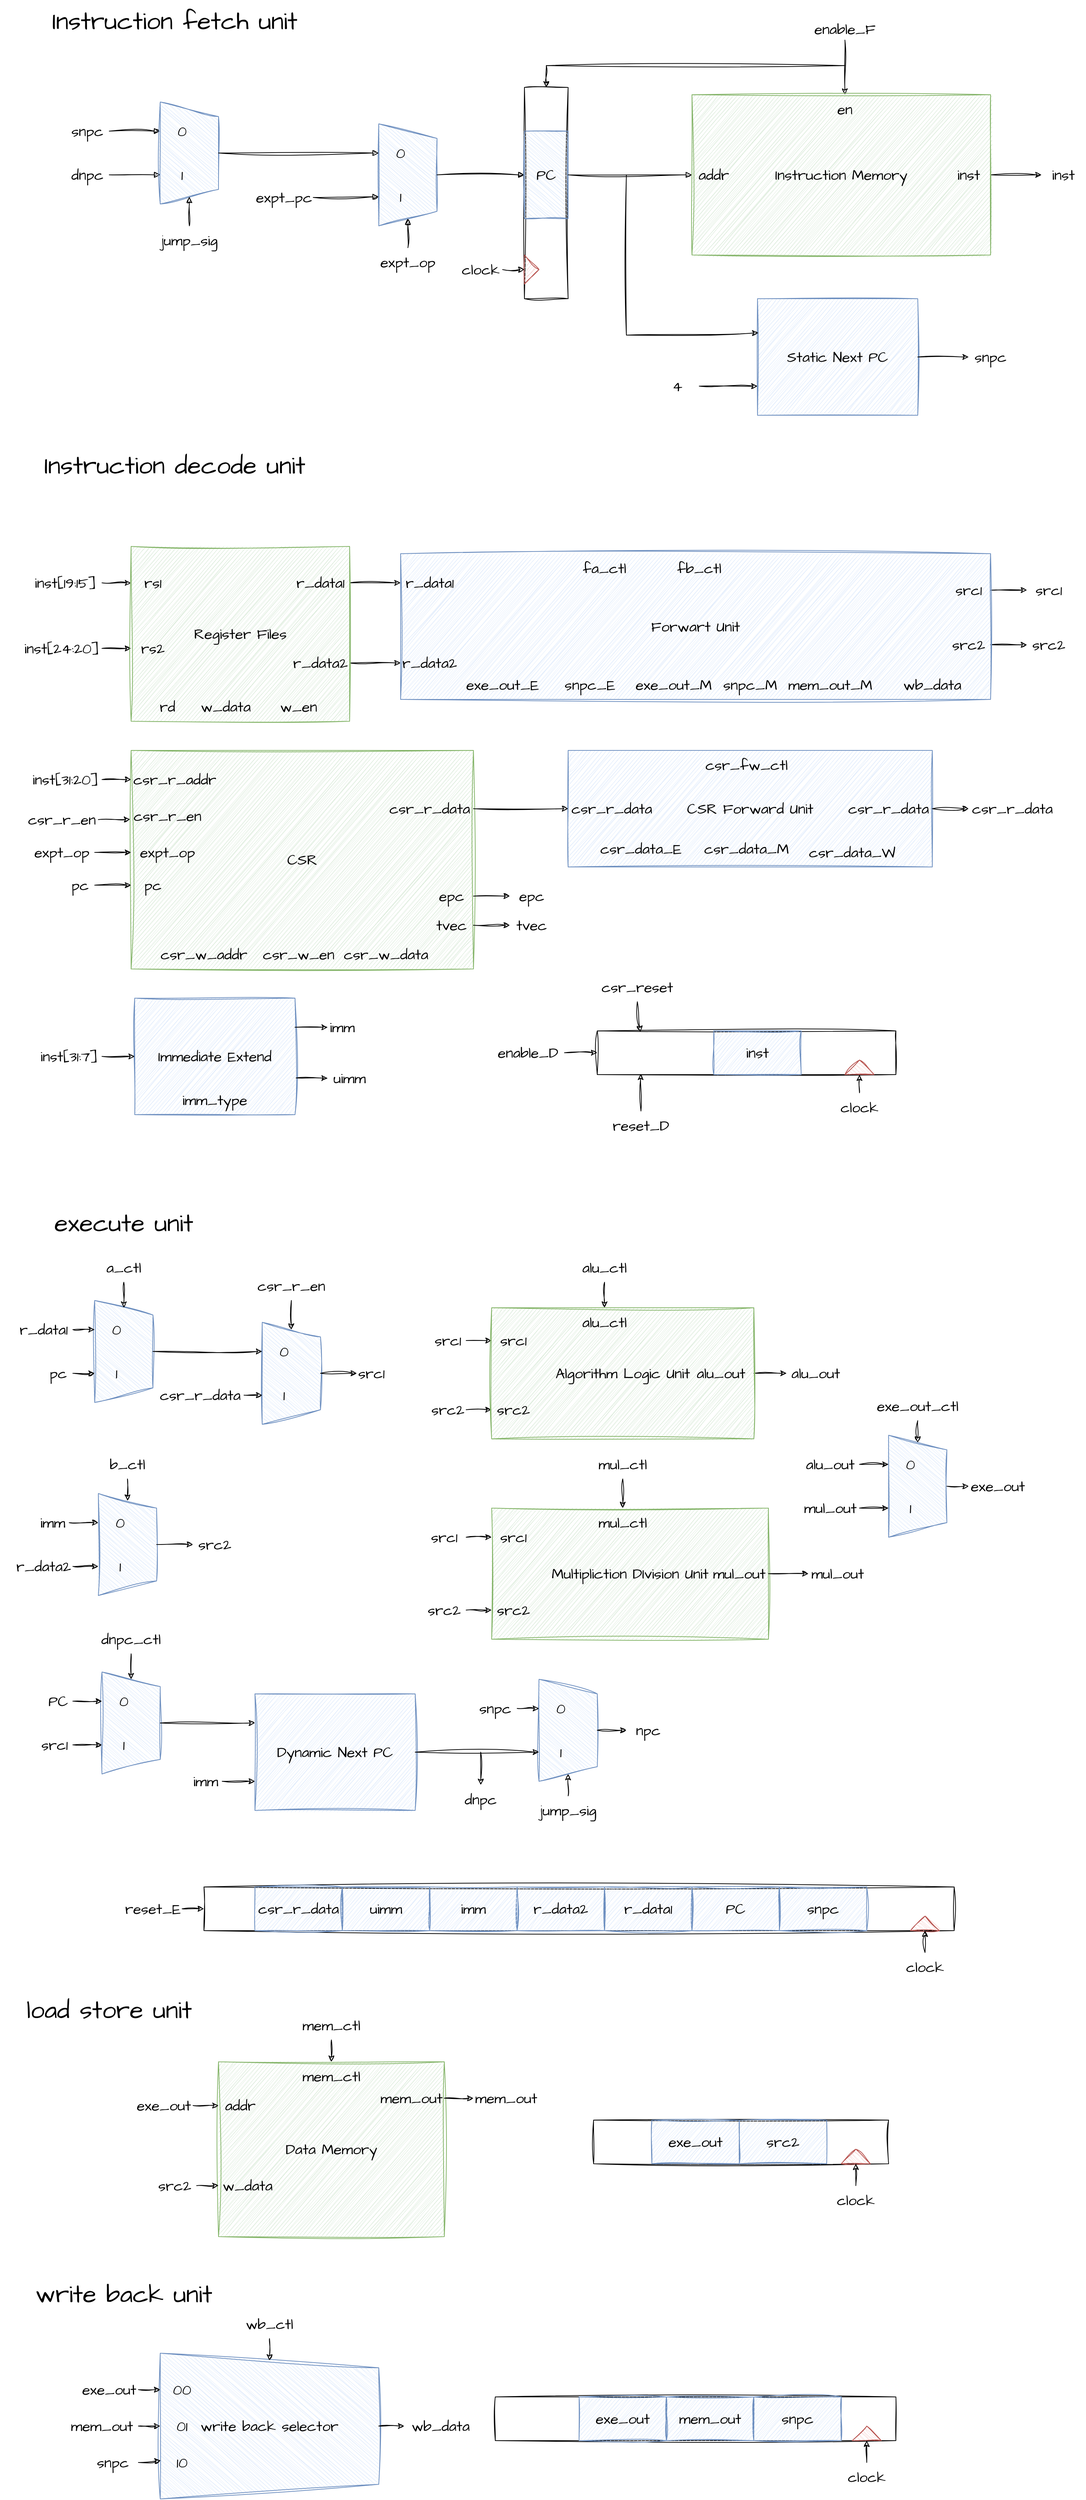<mxfile version="21.6.8" type="device">
  <diagram name="Page-1" id="gUr6Gk0GwjmOe10-43yY">
    <mxGraphModel dx="7100" dy="4170" grid="1" gridSize="10" guides="1" tooltips="1" connect="1" arrows="1" fold="1" page="1" pageScale="1" pageWidth="16000" pageHeight="16000" background="none" math="0" shadow="0">
      <root>
        <mxCell id="0" />
        <mxCell id="1" parent="0" />
        <mxCell id="0yEn-l74n0YxryxjWMFs-1" value="Instruction fetch unit" style="text;html=1;strokeColor=none;fillColor=none;align=center;verticalAlign=middle;whiteSpace=wrap;rounded=0;fontSize=34;fontFamily=Architects Daughter;" vertex="1" parent="1">
          <mxGeometry x="3870" y="290" width="380" height="60" as="geometry" />
        </mxCell>
        <mxCell id="0yEn-l74n0YxryxjWMFs-5" value="" style="endArrow=block;html=1;rounded=0;sketch=1;hachureGap=4;jiggle=2;curveFitting=1;fontFamily=Architects Daughter;fontSource=https%3A%2F%2Ffonts.googleapis.com%2Fcss%3Ffamily%3DArchitects%2BDaughter;fontSize=16;entryX=0;entryY=0.5;entryDx=0;entryDy=0;exitX=1;exitY=0.5;exitDx=0;exitDy=0;endFill=1;" edge="1" parent="1" source="0yEn-l74n0YxryxjWMFs-6" target="0yEn-l74n0YxryxjWMFs-3">
          <mxGeometry width="50" height="50" relative="1" as="geometry">
            <mxPoint x="3980" y="470" as="sourcePoint" />
            <mxPoint x="3870" y="470" as="targetPoint" />
          </mxGeometry>
        </mxCell>
        <mxCell id="0yEn-l74n0YxryxjWMFs-6" value="snpc" style="text;html=1;strokeColor=none;fillColor=none;align=center;verticalAlign=middle;whiteSpace=wrap;rounded=0;fontSize=20;fontFamily=Architects Daughter;" vertex="1" parent="1">
          <mxGeometry x="3910" y="450" width="60" height="40" as="geometry" />
        </mxCell>
        <mxCell id="0yEn-l74n0YxryxjWMFs-7" value="dnpc" style="text;html=1;strokeColor=none;fillColor=none;align=center;verticalAlign=middle;whiteSpace=wrap;rounded=0;fontSize=20;fontFamily=Architects Daughter;" vertex="1" parent="1">
          <mxGeometry x="3910" y="510" width="60" height="40" as="geometry" />
        </mxCell>
        <mxCell id="0yEn-l74n0YxryxjWMFs-8" value="" style="endArrow=block;html=1;rounded=0;sketch=1;hachureGap=4;jiggle=2;curveFitting=1;fontFamily=Architects Daughter;fontSource=https%3A%2F%2Ffonts.googleapis.com%2Fcss%3Ffamily%3DArchitects%2BDaughter;fontSize=16;entryX=0;entryY=0.5;entryDx=0;entryDy=0;exitX=1;exitY=0.5;exitDx=0;exitDy=0;endFill=1;" edge="1" parent="1" source="0yEn-l74n0YxryxjWMFs-7" target="0yEn-l74n0YxryxjWMFs-4">
          <mxGeometry width="50" height="50" relative="1" as="geometry">
            <mxPoint x="3970" y="580" as="sourcePoint" />
            <mxPoint x="4020" y="530" as="targetPoint" />
          </mxGeometry>
        </mxCell>
        <mxCell id="0yEn-l74n0YxryxjWMFs-10" value="" style="group" vertex="1" connectable="0" parent="1">
          <mxGeometry x="4040" y="430" width="80" height="140" as="geometry" />
        </mxCell>
        <mxCell id="0yEn-l74n0YxryxjWMFs-2" value="" style="shape=trapezoid;perimeter=trapezoidPerimeter;whiteSpace=wrap;html=1;fixedSize=1;sketch=1;hachureGap=4;jiggle=2;curveFitting=1;fontFamily=Architects Daughter;fontSource=https%3A%2F%2Ffonts.googleapis.com%2Fcss%3Ffamily%3DArchitects%2BDaughter;fontSize=20;direction=south;fillColor=#dae8fc;strokeColor=#6c8ebf;" vertex="1" parent="0yEn-l74n0YxryxjWMFs-10">
          <mxGeometry width="80" height="140" as="geometry" />
        </mxCell>
        <mxCell id="0yEn-l74n0YxryxjWMFs-3" value="0" style="text;html=1;strokeColor=none;fillColor=none;align=center;verticalAlign=middle;whiteSpace=wrap;rounded=0;fontSize=20;fontFamily=Architects Daughter;" vertex="1" parent="0yEn-l74n0YxryxjWMFs-10">
          <mxGeometry y="20" width="60" height="40" as="geometry" />
        </mxCell>
        <mxCell id="0yEn-l74n0YxryxjWMFs-4" value="1" style="text;html=1;strokeColor=none;fillColor=none;align=center;verticalAlign=middle;whiteSpace=wrap;rounded=0;fontSize=20;fontFamily=Architects Daughter;" vertex="1" parent="0yEn-l74n0YxryxjWMFs-10">
          <mxGeometry y="80" width="60" height="40" as="geometry" />
        </mxCell>
        <mxCell id="0yEn-l74n0YxryxjWMFs-11" value="" style="group" vertex="1" connectable="0" parent="1">
          <mxGeometry x="4340" y="460" width="80" height="140" as="geometry" />
        </mxCell>
        <mxCell id="0yEn-l74n0YxryxjWMFs-12" value="" style="shape=trapezoid;perimeter=trapezoidPerimeter;whiteSpace=wrap;html=1;fixedSize=1;sketch=1;hachureGap=4;jiggle=2;curveFitting=1;fontFamily=Architects Daughter;fontSource=https%3A%2F%2Ffonts.googleapis.com%2Fcss%3Ffamily%3DArchitects%2BDaughter;fontSize=20;direction=south;fillColor=#dae8fc;strokeColor=#6c8ebf;" vertex="1" parent="0yEn-l74n0YxryxjWMFs-11">
          <mxGeometry width="80" height="140" as="geometry" />
        </mxCell>
        <mxCell id="0yEn-l74n0YxryxjWMFs-13" value="0" style="text;html=1;strokeColor=none;fillColor=none;align=center;verticalAlign=middle;whiteSpace=wrap;rounded=0;fontSize=20;fontFamily=Architects Daughter;" vertex="1" parent="0yEn-l74n0YxryxjWMFs-11">
          <mxGeometry y="20" width="60" height="40" as="geometry" />
        </mxCell>
        <mxCell id="0yEn-l74n0YxryxjWMFs-14" value="1" style="text;html=1;strokeColor=none;fillColor=none;align=center;verticalAlign=middle;whiteSpace=wrap;rounded=0;fontSize=20;fontFamily=Architects Daughter;" vertex="1" parent="0yEn-l74n0YxryxjWMFs-11">
          <mxGeometry y="80" width="60" height="40" as="geometry" />
        </mxCell>
        <mxCell id="0yEn-l74n0YxryxjWMFs-15" value="" style="endArrow=block;html=1;rounded=0;sketch=1;hachureGap=4;jiggle=2;curveFitting=1;fontFamily=Architects Daughter;fontSource=https%3A%2F%2Ffonts.googleapis.com%2Fcss%3Ffamily%3DArchitects%2BDaughter;fontSize=16;exitX=0.5;exitY=0;exitDx=0;exitDy=0;entryX=0;entryY=0.5;entryDx=0;entryDy=0;endFill=1;" edge="1" parent="1" source="0yEn-l74n0YxryxjWMFs-2" target="0yEn-l74n0YxryxjWMFs-13">
          <mxGeometry width="50" height="50" relative="1" as="geometry">
            <mxPoint x="4200" y="510" as="sourcePoint" />
            <mxPoint x="4250" y="460" as="targetPoint" />
          </mxGeometry>
        </mxCell>
        <mxCell id="0yEn-l74n0YxryxjWMFs-17" value="expt_pc" style="text;html=1;strokeColor=none;fillColor=none;align=center;verticalAlign=middle;whiteSpace=wrap;rounded=0;fontSize=20;fontFamily=Architects Daughter;" vertex="1" parent="1">
          <mxGeometry x="4170" y="541" width="80" height="40" as="geometry" />
        </mxCell>
        <mxCell id="0yEn-l74n0YxryxjWMFs-18" value="" style="endArrow=block;html=1;rounded=0;sketch=1;hachureGap=4;jiggle=2;curveFitting=1;fontFamily=Architects Daughter;fontSource=https%3A%2F%2Ffonts.googleapis.com%2Fcss%3Ffamily%3DArchitects%2BDaughter;fontSize=16;entryX=0;entryY=0.5;entryDx=0;entryDy=0;exitX=1;exitY=0.5;exitDx=0;exitDy=0;endFill=1;" edge="1" parent="1" source="0yEn-l74n0YxryxjWMFs-17" target="0yEn-l74n0YxryxjWMFs-14">
          <mxGeometry width="50" height="50" relative="1" as="geometry">
            <mxPoint x="4240" y="660" as="sourcePoint" />
            <mxPoint x="4290" y="610" as="targetPoint" />
          </mxGeometry>
        </mxCell>
        <mxCell id="0yEn-l74n0YxryxjWMFs-19" value="" style="rounded=0;whiteSpace=wrap;html=1;sketch=1;hachureGap=4;jiggle=2;curveFitting=1;fontFamily=Architects Daughter;fontSource=https%3A%2F%2Ffonts.googleapis.com%2Fcss%3Ffamily%3DArchitects%2BDaughter;fontSize=20;direction=south;" vertex="1" parent="1">
          <mxGeometry x="4540" y="410" width="60" height="290" as="geometry" />
        </mxCell>
        <mxCell id="0yEn-l74n0YxryxjWMFs-20" value="" style="endArrow=block;html=1;rounded=0;sketch=1;hachureGap=4;jiggle=2;curveFitting=1;fontFamily=Architects Daughter;fontSource=https%3A%2F%2Ffonts.googleapis.com%2Fcss%3Ffamily%3DArchitects%2BDaughter;fontSize=16;exitX=0.5;exitY=0;exitDx=0;exitDy=0;entryX=0.5;entryY=1;entryDx=0;entryDy=0;endFill=1;" edge="1" parent="1" source="0yEn-l74n0YxryxjWMFs-12" target="0yEn-l74n0YxryxjWMFs-22">
          <mxGeometry width="50" height="50" relative="1" as="geometry">
            <mxPoint x="4460" y="560" as="sourcePoint" />
            <mxPoint x="4510" y="510" as="targetPoint" />
          </mxGeometry>
        </mxCell>
        <mxCell id="0yEn-l74n0YxryxjWMFs-21" value="" style="triangle;whiteSpace=wrap;html=1;sketch=1;hachureGap=4;jiggle=2;curveFitting=1;fontFamily=Architects Daughter;fontSource=https%3A%2F%2Ffonts.googleapis.com%2Fcss%3Ffamily%3DArchitects%2BDaughter;fontSize=20;fillColor=#f8cecc;strokeColor=#b85450;" vertex="1" parent="1">
          <mxGeometry x="4540" y="640" width="20" height="40" as="geometry" />
        </mxCell>
        <mxCell id="0yEn-l74n0YxryxjWMFs-22" value="PC" style="rounded=0;whiteSpace=wrap;html=1;sketch=1;hachureGap=4;jiggle=2;curveFitting=1;fontFamily=Architects Daughter;fontSource=https%3A%2F%2Ffonts.googleapis.com%2Fcss%3Ffamily%3DArchitects%2BDaughter;fontSize=20;direction=south;fillColor=#dae8fc;strokeColor=#6c8ebf;" vertex="1" parent="1">
          <mxGeometry x="4540" y="470" width="60" height="120" as="geometry" />
        </mxCell>
        <mxCell id="0yEn-l74n0YxryxjWMFs-24" value="" style="endArrow=block;html=1;rounded=0;sketch=1;hachureGap=4;jiggle=2;curveFitting=1;fontFamily=Architects Daughter;fontSource=https%3A%2F%2Ffonts.googleapis.com%2Fcss%3Ffamily%3DArchitects%2BDaughter;fontSize=16;entryX=1;entryY=0.5;entryDx=0;entryDy=0;exitX=0.5;exitY=0;exitDx=0;exitDy=0;endFill=1;" edge="1" parent="1" source="0yEn-l74n0YxryxjWMFs-25" target="0yEn-l74n0YxryxjWMFs-2">
          <mxGeometry width="50" height="50" relative="1" as="geometry">
            <mxPoint x="4080" y="640" as="sourcePoint" />
            <mxPoint x="4080" y="610" as="targetPoint" />
            <Array as="points">
              <mxPoint x="4080" y="570" />
            </Array>
          </mxGeometry>
        </mxCell>
        <mxCell id="0yEn-l74n0YxryxjWMFs-25" value="jump_sig" style="text;html=1;strokeColor=none;fillColor=none;align=center;verticalAlign=middle;whiteSpace=wrap;rounded=0;fontSize=20;fontFamily=Architects Daughter;" vertex="1" parent="1">
          <mxGeometry x="4030" y="600" width="100" height="40" as="geometry" />
        </mxCell>
        <mxCell id="0yEn-l74n0YxryxjWMFs-26" value="expt_op" style="text;html=1;strokeColor=none;fillColor=none;align=center;verticalAlign=middle;whiteSpace=wrap;rounded=0;fontSize=20;fontFamily=Architects Daughter;" vertex="1" parent="1">
          <mxGeometry x="4340" y="630" width="80" height="40" as="geometry" />
        </mxCell>
        <mxCell id="0yEn-l74n0YxryxjWMFs-27" value="" style="endArrow=block;html=1;rounded=0;sketch=1;hachureGap=4;jiggle=2;curveFitting=1;fontFamily=Architects Daughter;fontSource=https%3A%2F%2Ffonts.googleapis.com%2Fcss%3Ffamily%3DArchitects%2BDaughter;fontSize=16;entryX=1;entryY=0.5;entryDx=0;entryDy=0;exitX=0.5;exitY=0;exitDx=0;exitDy=0;endFill=1;" edge="1" parent="1" source="0yEn-l74n0YxryxjWMFs-26" target="0yEn-l74n0YxryxjWMFs-12">
          <mxGeometry width="50" height="50" relative="1" as="geometry">
            <mxPoint x="4330" y="660" as="sourcePoint" />
            <mxPoint x="4380" y="610" as="targetPoint" />
          </mxGeometry>
        </mxCell>
        <mxCell id="0yEn-l74n0YxryxjWMFs-28" value="" style="endArrow=block;html=1;rounded=0;sketch=1;hachureGap=4;jiggle=2;curveFitting=1;fontFamily=Architects Daughter;fontSource=https%3A%2F%2Ffonts.googleapis.com%2Fcss%3Ffamily%3DArchitects%2BDaughter;fontSize=16;entryX=0;entryY=0.5;entryDx=0;entryDy=0;exitX=0.5;exitY=0;exitDx=0;exitDy=0;endFill=1;" edge="1" parent="1" source="0yEn-l74n0YxryxjWMFs-22" target="0yEn-l74n0YxryxjWMFs-29">
          <mxGeometry width="50" height="50" relative="1" as="geometry">
            <mxPoint x="4620" y="560" as="sourcePoint" />
            <mxPoint x="4670" y="510" as="targetPoint" />
          </mxGeometry>
        </mxCell>
        <mxCell id="0yEn-l74n0YxryxjWMFs-32" value="enable_F" style="text;html=1;strokeColor=none;fillColor=none;align=center;verticalAlign=middle;whiteSpace=wrap;rounded=0;fontSize=20;fontFamily=Architects Daughter;" vertex="1" parent="1">
          <mxGeometry x="4930" y="315" width="100" height="30" as="geometry" />
        </mxCell>
        <mxCell id="0yEn-l74n0YxryxjWMFs-34" value="" style="endArrow=classic;html=1;rounded=0;sketch=1;hachureGap=4;jiggle=2;curveFitting=1;fontFamily=Architects Daughter;fontSource=https%3A%2F%2Ffonts.googleapis.com%2Fcss%3Ffamily%3DArchitects%2BDaughter;fontSize=16;entryX=0.5;entryY=0;entryDx=0;entryDy=0;exitX=0.5;exitY=1;exitDx=0;exitDy=0;" edge="1" parent="1" source="0yEn-l74n0YxryxjWMFs-32" target="0yEn-l74n0YxryxjWMFs-31">
          <mxGeometry width="50" height="50" relative="1" as="geometry">
            <mxPoint x="4800" y="420" as="sourcePoint" />
            <mxPoint x="4850" y="370" as="targetPoint" />
          </mxGeometry>
        </mxCell>
        <mxCell id="0yEn-l74n0YxryxjWMFs-35" value="" style="endArrow=classic;html=1;rounded=0;sketch=1;hachureGap=4;jiggle=2;curveFitting=1;fontFamily=Architects Daughter;fontSource=https%3A%2F%2Ffonts.googleapis.com%2Fcss%3Ffamily%3DArchitects%2BDaughter;fontSize=16;entryX=0;entryY=0.5;entryDx=0;entryDy=0;" edge="1" parent="1" target="0yEn-l74n0YxryxjWMFs-19">
          <mxGeometry width="50" height="50" relative="1" as="geometry">
            <mxPoint x="4980" y="380" as="sourcePoint" />
            <mxPoint x="4740" y="280" as="targetPoint" />
            <Array as="points">
              <mxPoint x="4570" y="380" />
            </Array>
          </mxGeometry>
        </mxCell>
        <mxCell id="0yEn-l74n0YxryxjWMFs-36" value="inst" style="text;html=1;strokeColor=none;fillColor=none;align=center;verticalAlign=middle;whiteSpace=wrap;rounded=0;fontSize=20;fontFamily=Architects Daughter;" vertex="1" parent="1">
          <mxGeometry x="5250" y="510" width="60" height="40" as="geometry" />
        </mxCell>
        <mxCell id="0yEn-l74n0YxryxjWMFs-37" value="" style="endArrow=classic;html=1;rounded=0;sketch=1;hachureGap=4;jiggle=2;curveFitting=1;fontFamily=Architects Daughter;fontSource=https%3A%2F%2Ffonts.googleapis.com%2Fcss%3Ffamily%3DArchitects%2BDaughter;fontSize=16;exitX=1;exitY=0.5;exitDx=0;exitDy=0;entryX=0;entryY=0.5;entryDx=0;entryDy=0;" edge="1" parent="1" source="0yEn-l74n0YxryxjWMFs-30" target="0yEn-l74n0YxryxjWMFs-36">
          <mxGeometry width="50" height="50" relative="1" as="geometry">
            <mxPoint x="5240" y="500" as="sourcePoint" />
            <mxPoint x="5290" y="450" as="targetPoint" />
          </mxGeometry>
        </mxCell>
        <mxCell id="0yEn-l74n0YxryxjWMFs-38" value="Static Next PC" style="rounded=0;whiteSpace=wrap;html=1;sketch=1;hachureGap=4;jiggle=2;curveFitting=1;fontFamily=Architects Daughter;fontSource=https%3A%2F%2Ffonts.googleapis.com%2Fcss%3Ffamily%3DArchitects%2BDaughter;fontSize=20;fillColor=#dae8fc;strokeColor=#6c8ebf;" vertex="1" parent="1">
          <mxGeometry x="4860" y="700" width="220" height="160" as="geometry" />
        </mxCell>
        <mxCell id="0yEn-l74n0YxryxjWMFs-39" value="4" style="text;html=1;strokeColor=none;fillColor=none;align=center;verticalAlign=middle;whiteSpace=wrap;rounded=0;fontSize=20;fontFamily=Architects Daughter;" vertex="1" parent="1">
          <mxGeometry x="4720" y="800" width="60" height="40" as="geometry" />
        </mxCell>
        <mxCell id="0yEn-l74n0YxryxjWMFs-40" value="" style="endArrow=classic;html=1;rounded=0;sketch=1;hachureGap=4;jiggle=2;curveFitting=1;fontFamily=Architects Daughter;fontSource=https%3A%2F%2Ffonts.googleapis.com%2Fcss%3Ffamily%3DArchitects%2BDaughter;fontSize=16;exitX=1;exitY=0.5;exitDx=0;exitDy=0;entryX=0;entryY=0.75;entryDx=0;entryDy=0;" edge="1" parent="1" source="0yEn-l74n0YxryxjWMFs-39" target="0yEn-l74n0YxryxjWMFs-38">
          <mxGeometry width="50" height="50" relative="1" as="geometry">
            <mxPoint x="4820" y="930" as="sourcePoint" />
            <mxPoint x="4870" y="880" as="targetPoint" />
          </mxGeometry>
        </mxCell>
        <mxCell id="0yEn-l74n0YxryxjWMFs-42" value="" style="endArrow=classic;html=1;rounded=0;sketch=1;hachureGap=4;jiggle=2;curveFitting=1;fontFamily=Architects Daughter;fontSource=https%3A%2F%2Ffonts.googleapis.com%2Fcss%3Ffamily%3DArchitects%2BDaughter;fontSize=16;entryX=0.005;entryY=0.294;entryDx=0;entryDy=0;entryPerimeter=0;" edge="1" parent="1" target="0yEn-l74n0YxryxjWMFs-38">
          <mxGeometry width="50" height="50" relative="1" as="geometry">
            <mxPoint x="4680" y="530" as="sourcePoint" />
            <mxPoint x="4780" y="690" as="targetPoint" />
            <Array as="points">
              <mxPoint x="4680" y="750" />
            </Array>
          </mxGeometry>
        </mxCell>
        <mxCell id="0yEn-l74n0YxryxjWMFs-43" value="" style="endArrow=classic;html=1;rounded=0;sketch=1;hachureGap=4;jiggle=2;curveFitting=1;fontFamily=Architects Daughter;fontSource=https%3A%2F%2Ffonts.googleapis.com%2Fcss%3Ffamily%3DArchitects%2BDaughter;fontSize=16;exitX=1;exitY=0.5;exitDx=0;exitDy=0;entryX=0;entryY=0.5;entryDx=0;entryDy=0;" edge="1" parent="1" source="0yEn-l74n0YxryxjWMFs-38" target="0yEn-l74n0YxryxjWMFs-44">
          <mxGeometry width="50" height="50" relative="1" as="geometry">
            <mxPoint x="5140" y="750" as="sourcePoint" />
            <mxPoint x="5190" y="700" as="targetPoint" />
          </mxGeometry>
        </mxCell>
        <mxCell id="0yEn-l74n0YxryxjWMFs-44" value="snpc" style="text;html=1;strokeColor=none;fillColor=none;align=center;verticalAlign=middle;whiteSpace=wrap;rounded=0;fontSize=20;fontFamily=Architects Daughter;" vertex="1" parent="1">
          <mxGeometry x="5150" y="760" width="60" height="40" as="geometry" />
        </mxCell>
        <mxCell id="0yEn-l74n0YxryxjWMFs-46" value="Instruction decode unit" style="text;html=1;strokeColor=none;fillColor=none;align=center;verticalAlign=middle;whiteSpace=wrap;rounded=0;fontSize=34;fontFamily=Architects Daughter;" vertex="1" parent="1">
          <mxGeometry x="3870" y="900" width="380" height="60" as="geometry" />
        </mxCell>
        <mxCell id="0yEn-l74n0YxryxjWMFs-49" value="" style="group" vertex="1" connectable="0" parent="1">
          <mxGeometry x="4770" y="420" width="410" height="220" as="geometry" />
        </mxCell>
        <mxCell id="0yEn-l74n0YxryxjWMFs-23" value="Instruction Memory" style="rounded=0;whiteSpace=wrap;html=1;sketch=1;hachureGap=4;jiggle=2;curveFitting=1;fontFamily=Architects Daughter;fontSource=https%3A%2F%2Ffonts.googleapis.com%2Fcss%3Ffamily%3DArchitects%2BDaughter;fontSize=20;fillColor=#d5e8d4;strokeColor=#82b366;" vertex="1" parent="0yEn-l74n0YxryxjWMFs-49">
          <mxGeometry width="410" height="220" as="geometry" />
        </mxCell>
        <mxCell id="0yEn-l74n0YxryxjWMFs-29" value="addr" style="text;html=1;strokeColor=none;fillColor=none;align=center;verticalAlign=middle;whiteSpace=wrap;rounded=0;fontSize=20;fontFamily=Architects Daughter;" vertex="1" parent="0yEn-l74n0YxryxjWMFs-49">
          <mxGeometry y="90" width="60" height="40" as="geometry" />
        </mxCell>
        <mxCell id="0yEn-l74n0YxryxjWMFs-30" value="inst" style="text;html=1;strokeColor=none;fillColor=none;align=center;verticalAlign=middle;whiteSpace=wrap;rounded=0;fontSize=20;fontFamily=Architects Daughter;" vertex="1" parent="0yEn-l74n0YxryxjWMFs-49">
          <mxGeometry x="350" y="90" width="60" height="40" as="geometry" />
        </mxCell>
        <mxCell id="0yEn-l74n0YxryxjWMFs-31" value="en" style="text;html=1;strokeColor=none;fillColor=none;align=center;verticalAlign=middle;whiteSpace=wrap;rounded=0;fontSize=20;fontFamily=Architects Daughter;" vertex="1" parent="0yEn-l74n0YxryxjWMFs-49">
          <mxGeometry x="180" width="60" height="40" as="geometry" />
        </mxCell>
        <mxCell id="0yEn-l74n0YxryxjWMFs-58" value="inst[19:15]" style="text;html=1;strokeColor=none;fillColor=none;align=center;verticalAlign=middle;whiteSpace=wrap;rounded=0;fontSize=20;fontFamily=Architects Daughter;" vertex="1" parent="1">
          <mxGeometry x="3860" y="1070" width="100" height="40" as="geometry" />
        </mxCell>
        <mxCell id="0yEn-l74n0YxryxjWMFs-60" value="" style="endArrow=classic;html=1;rounded=0;sketch=1;hachureGap=4;jiggle=2;curveFitting=1;fontFamily=Architects Daughter;fontSource=https%3A%2F%2Ffonts.googleapis.com%2Fcss%3Ffamily%3DArchitects%2BDaughter;fontSize=16;entryX=0;entryY=0.5;entryDx=0;entryDy=0;exitX=1;exitY=0.5;exitDx=0;exitDy=0;" edge="1" parent="1" source="0yEn-l74n0YxryxjWMFs-58" target="0yEn-l74n0YxryxjWMFs-51">
          <mxGeometry width="50" height="50" relative="1" as="geometry">
            <mxPoint x="3900" y="1160" as="sourcePoint" />
            <mxPoint x="3950" y="1110" as="targetPoint" />
          </mxGeometry>
        </mxCell>
        <mxCell id="0yEn-l74n0YxryxjWMFs-61" value="inst[24:20]" style="text;html=1;strokeColor=none;fillColor=none;align=center;verticalAlign=middle;whiteSpace=wrap;rounded=0;fontSize=20;fontFamily=Architects Daughter;" vertex="1" parent="1">
          <mxGeometry x="3850" y="1160" width="110" height="40" as="geometry" />
        </mxCell>
        <mxCell id="0yEn-l74n0YxryxjWMFs-62" value="" style="endArrow=classic;html=1;rounded=0;sketch=1;hachureGap=4;jiggle=2;curveFitting=1;fontFamily=Architects Daughter;fontSource=https%3A%2F%2Ffonts.googleapis.com%2Fcss%3Ffamily%3DArchitects%2BDaughter;fontSize=16;entryX=0;entryY=0.5;entryDx=0;entryDy=0;exitX=1;exitY=0.5;exitDx=0;exitDy=0;" edge="1" parent="1" source="0yEn-l74n0YxryxjWMFs-61" target="0yEn-l74n0YxryxjWMFs-52">
          <mxGeometry width="50" height="50" relative="1" as="geometry">
            <mxPoint x="3930" y="1170" as="sourcePoint" />
            <mxPoint x="3980" y="1120" as="targetPoint" />
          </mxGeometry>
        </mxCell>
        <mxCell id="0yEn-l74n0YxryxjWMFs-63" value="" style="endArrow=classic;html=1;rounded=0;sketch=1;hachureGap=4;jiggle=2;curveFitting=1;fontFamily=Architects Daughter;fontSource=https%3A%2F%2Ffonts.googleapis.com%2Fcss%3Ffamily%3DArchitects%2BDaughter;fontSize=16;exitX=1;exitY=0.5;exitDx=0;exitDy=0;entryX=0;entryY=0.5;entryDx=0;entryDy=0;" edge="1" parent="1" source="0yEn-l74n0YxryxjWMFs-56" target="0yEn-l74n0YxryxjWMFs-67">
          <mxGeometry width="50" height="50" relative="1" as="geometry">
            <mxPoint x="4390" y="1090" as="sourcePoint" />
            <mxPoint x="4390" y="1090" as="targetPoint" />
          </mxGeometry>
        </mxCell>
        <mxCell id="0yEn-l74n0YxryxjWMFs-64" value="" style="endArrow=classic;html=1;rounded=0;sketch=1;hachureGap=4;jiggle=2;curveFitting=1;fontFamily=Architects Daughter;fontSource=https%3A%2F%2Ffonts.googleapis.com%2Fcss%3Ffamily%3DArchitects%2BDaughter;fontSize=16;exitX=1;exitY=0.5;exitDx=0;exitDy=0;entryX=0;entryY=0.5;entryDx=0;entryDy=0;" edge="1" parent="1" source="0yEn-l74n0YxryxjWMFs-57" target="0yEn-l74n0YxryxjWMFs-68">
          <mxGeometry width="50" height="50" relative="1" as="geometry">
            <mxPoint x="4360" y="1200" as="sourcePoint" />
            <mxPoint x="4380" y="1200" as="targetPoint" />
          </mxGeometry>
        </mxCell>
        <mxCell id="0yEn-l74n0YxryxjWMFs-71" value="" style="group" vertex="1" connectable="0" parent="1">
          <mxGeometry x="4000" y="1040" width="300" height="240" as="geometry" />
        </mxCell>
        <mxCell id="0yEn-l74n0YxryxjWMFs-50" value="Register Files" style="rounded=0;whiteSpace=wrap;html=1;sketch=1;hachureGap=4;jiggle=2;curveFitting=1;fontFamily=Architects Daughter;fontSource=https%3A%2F%2Ffonts.googleapis.com%2Fcss%3Ffamily%3DArchitects%2BDaughter;fontSize=20;fillColor=#d5e8d4;strokeColor=#82b366;" vertex="1" parent="0yEn-l74n0YxryxjWMFs-71">
          <mxGeometry width="300" height="240" as="geometry" />
        </mxCell>
        <mxCell id="0yEn-l74n0YxryxjWMFs-51" value="rs1" style="text;html=1;strokeColor=none;fillColor=none;align=center;verticalAlign=middle;whiteSpace=wrap;rounded=0;fontSize=20;fontFamily=Architects Daughter;" vertex="1" parent="0yEn-l74n0YxryxjWMFs-71">
          <mxGeometry y="30" width="60" height="40" as="geometry" />
        </mxCell>
        <mxCell id="0yEn-l74n0YxryxjWMFs-52" value="rs2" style="text;html=1;strokeColor=none;fillColor=none;align=center;verticalAlign=middle;whiteSpace=wrap;rounded=0;fontSize=20;fontFamily=Architects Daughter;" vertex="1" parent="0yEn-l74n0YxryxjWMFs-71">
          <mxGeometry y="120" width="60" height="40" as="geometry" />
        </mxCell>
        <mxCell id="0yEn-l74n0YxryxjWMFs-53" value="rd" style="text;html=1;strokeColor=none;fillColor=none;align=center;verticalAlign=middle;whiteSpace=wrap;rounded=0;fontSize=20;fontFamily=Architects Daughter;" vertex="1" parent="0yEn-l74n0YxryxjWMFs-71">
          <mxGeometry x="20" y="200" width="60" height="40" as="geometry" />
        </mxCell>
        <mxCell id="0yEn-l74n0YxryxjWMFs-54" value="w_data" style="text;html=1;strokeColor=none;fillColor=none;align=center;verticalAlign=middle;whiteSpace=wrap;rounded=0;fontSize=20;fontFamily=Architects Daughter;" vertex="1" parent="0yEn-l74n0YxryxjWMFs-71">
          <mxGeometry x="90" y="200" width="80" height="40" as="geometry" />
        </mxCell>
        <mxCell id="0yEn-l74n0YxryxjWMFs-55" value="w_en" style="text;html=1;strokeColor=none;fillColor=none;align=center;verticalAlign=middle;whiteSpace=wrap;rounded=0;fontSize=20;fontFamily=Architects Daughter;" vertex="1" parent="0yEn-l74n0YxryxjWMFs-71">
          <mxGeometry x="200" y="200" width="60" height="40" as="geometry" />
        </mxCell>
        <mxCell id="0yEn-l74n0YxryxjWMFs-56" value="r_data1" style="text;html=1;strokeColor=none;fillColor=none;align=center;verticalAlign=middle;whiteSpace=wrap;rounded=0;fontSize=20;fontFamily=Architects Daughter;" vertex="1" parent="0yEn-l74n0YxryxjWMFs-71">
          <mxGeometry x="220" y="30" width="80" height="40" as="geometry" />
        </mxCell>
        <mxCell id="0yEn-l74n0YxryxjWMFs-57" value="r_data2" style="text;html=1;strokeColor=none;fillColor=none;align=center;verticalAlign=middle;whiteSpace=wrap;rounded=0;fontSize=20;fontFamily=Architects Daughter;" vertex="1" parent="0yEn-l74n0YxryxjWMFs-71">
          <mxGeometry x="220" y="140" width="80" height="40" as="geometry" />
        </mxCell>
        <mxCell id="0yEn-l74n0YxryxjWMFs-82" value="" style="endArrow=classic;html=1;rounded=0;sketch=1;hachureGap=4;jiggle=2;curveFitting=1;fontFamily=Architects Daughter;fontSource=https%3A%2F%2Ffonts.googleapis.com%2Fcss%3Ffamily%3DArchitects%2BDaughter;fontSize=16;exitX=1;exitY=0.5;exitDx=0;exitDy=0;entryX=0;entryY=0.5;entryDx=0;entryDy=0;" edge="1" parent="1" source="0yEn-l74n0YxryxjWMFs-77" target="0yEn-l74n0YxryxjWMFs-85">
          <mxGeometry width="50" height="50" relative="1" as="geometry">
            <mxPoint x="5200" y="1130" as="sourcePoint" />
            <mxPoint x="5230" y="1100" as="targetPoint" />
          </mxGeometry>
        </mxCell>
        <mxCell id="0yEn-l74n0YxryxjWMFs-83" value="" style="endArrow=classic;html=1;rounded=0;sketch=1;hachureGap=4;jiggle=2;curveFitting=1;fontFamily=Architects Daughter;fontSource=https%3A%2F%2Ffonts.googleapis.com%2Fcss%3Ffamily%3DArchitects%2BDaughter;fontSize=16;exitX=1;exitY=0.5;exitDx=0;exitDy=0;entryX=0;entryY=0.5;entryDx=0;entryDy=0;" edge="1" parent="1" source="0yEn-l74n0YxryxjWMFs-79" target="0yEn-l74n0YxryxjWMFs-86">
          <mxGeometry width="50" height="50" relative="1" as="geometry">
            <mxPoint x="5220" y="1200" as="sourcePoint" />
            <mxPoint x="5230" y="1175" as="targetPoint" />
          </mxGeometry>
        </mxCell>
        <mxCell id="0yEn-l74n0YxryxjWMFs-84" value="Immediate Extend" style="rounded=0;whiteSpace=wrap;html=1;sketch=1;hachureGap=4;jiggle=2;curveFitting=1;fontFamily=Architects Daughter;fontSource=https%3A%2F%2Ffonts.googleapis.com%2Fcss%3Ffamily%3DArchitects%2BDaughter;fontSize=20;fillColor=#dae8fc;strokeColor=#6c8ebf;" vertex="1" parent="1">
          <mxGeometry x="4005" y="1660" width="220" height="160" as="geometry" />
        </mxCell>
        <mxCell id="0yEn-l74n0YxryxjWMFs-85" value="src1" style="text;html=1;strokeColor=none;fillColor=none;align=center;verticalAlign=middle;whiteSpace=wrap;rounded=0;fontSize=20;fontFamily=Architects Daughter;" vertex="1" parent="1">
          <mxGeometry x="5230" y="1080" width="60" height="40" as="geometry" />
        </mxCell>
        <mxCell id="0yEn-l74n0YxryxjWMFs-86" value="src2" style="text;html=1;strokeColor=none;fillColor=none;align=center;verticalAlign=middle;whiteSpace=wrap;rounded=0;fontSize=20;fontFamily=Architects Daughter;" vertex="1" parent="1">
          <mxGeometry x="5230" y="1155" width="60" height="40" as="geometry" />
        </mxCell>
        <mxCell id="0yEn-l74n0YxryxjWMFs-100" value="" style="group" vertex="1" connectable="0" parent="1">
          <mxGeometry x="4370" y="1050" width="810" height="200" as="geometry" />
        </mxCell>
        <mxCell id="0yEn-l74n0YxryxjWMFs-65" value="Forwart Unit" style="rounded=0;whiteSpace=wrap;html=1;sketch=1;hachureGap=4;jiggle=2;curveFitting=1;fontFamily=Architects Daughter;fontSource=https%3A%2F%2Ffonts.googleapis.com%2Fcss%3Ffamily%3DArchitects%2BDaughter;fontSize=20;fillColor=#dae8fc;strokeColor=#6c8ebf;" vertex="1" parent="0yEn-l74n0YxryxjWMFs-100">
          <mxGeometry width="810" height="200" as="geometry" />
        </mxCell>
        <mxCell id="0yEn-l74n0YxryxjWMFs-67" value="r_data1" style="text;html=1;strokeColor=none;fillColor=none;align=center;verticalAlign=middle;whiteSpace=wrap;rounded=0;fontSize=20;fontFamily=Architects Daughter;" vertex="1" parent="0yEn-l74n0YxryxjWMFs-100">
          <mxGeometry y="20" width="80" height="40" as="geometry" />
        </mxCell>
        <mxCell id="0yEn-l74n0YxryxjWMFs-68" value="r_data2" style="text;html=1;strokeColor=none;fillColor=none;align=center;verticalAlign=middle;whiteSpace=wrap;rounded=0;fontSize=20;fontFamily=Architects Daughter;" vertex="1" parent="0yEn-l74n0YxryxjWMFs-100">
          <mxGeometry y="130" width="80" height="40" as="geometry" />
        </mxCell>
        <mxCell id="0yEn-l74n0YxryxjWMFs-69" value="exe_out_E" style="text;html=1;strokeColor=none;fillColor=none;align=center;verticalAlign=middle;whiteSpace=wrap;rounded=0;fontSize=20;fontFamily=Architects Daughter;" vertex="1" parent="0yEn-l74n0YxryxjWMFs-100">
          <mxGeometry x="80" y="160" width="120" height="40" as="geometry" />
        </mxCell>
        <mxCell id="0yEn-l74n0YxryxjWMFs-70" value="snpc_E" style="text;html=1;strokeColor=none;fillColor=none;align=center;verticalAlign=middle;whiteSpace=wrap;rounded=0;fontSize=20;fontFamily=Architects Daughter;" vertex="1" parent="0yEn-l74n0YxryxjWMFs-100">
          <mxGeometry x="210" y="160" width="100" height="40" as="geometry" />
        </mxCell>
        <mxCell id="0yEn-l74n0YxryxjWMFs-72" value="exe_out_M" style="text;html=1;strokeColor=none;fillColor=none;align=center;verticalAlign=middle;whiteSpace=wrap;rounded=0;fontSize=20;fontFamily=Architects Daughter;" vertex="1" parent="0yEn-l74n0YxryxjWMFs-100">
          <mxGeometry x="320" y="160" width="110" height="40" as="geometry" />
        </mxCell>
        <mxCell id="0yEn-l74n0YxryxjWMFs-73" value="snpc_M" style="text;html=1;strokeColor=none;fillColor=none;align=center;verticalAlign=middle;whiteSpace=wrap;rounded=0;fontSize=20;fontFamily=Architects Daughter;" vertex="1" parent="0yEn-l74n0YxryxjWMFs-100">
          <mxGeometry x="440" y="160" width="80" height="40" as="geometry" />
        </mxCell>
        <mxCell id="0yEn-l74n0YxryxjWMFs-74" value="mem_out_M" style="text;html=1;strokeColor=none;fillColor=none;align=center;verticalAlign=middle;whiteSpace=wrap;rounded=0;fontSize=20;fontFamily=Architects Daughter;" vertex="1" parent="0yEn-l74n0YxryxjWMFs-100">
          <mxGeometry x="530" y="160" width="120" height="40" as="geometry" />
        </mxCell>
        <mxCell id="0yEn-l74n0YxryxjWMFs-76" value="wb_data" style="text;html=1;strokeColor=none;fillColor=none;align=center;verticalAlign=middle;whiteSpace=wrap;rounded=0;fontSize=20;fontFamily=Architects Daughter;" vertex="1" parent="0yEn-l74n0YxryxjWMFs-100">
          <mxGeometry x="670" y="160" width="120" height="40" as="geometry" />
        </mxCell>
        <mxCell id="0yEn-l74n0YxryxjWMFs-77" value="src1" style="text;html=1;strokeColor=none;fillColor=none;align=center;verticalAlign=middle;whiteSpace=wrap;rounded=0;fontSize=20;fontFamily=Architects Daughter;" vertex="1" parent="0yEn-l74n0YxryxjWMFs-100">
          <mxGeometry x="750" y="30" width="60" height="40" as="geometry" />
        </mxCell>
        <mxCell id="0yEn-l74n0YxryxjWMFs-79" value="src2" style="text;html=1;strokeColor=none;fillColor=none;align=center;verticalAlign=middle;whiteSpace=wrap;rounded=0;fontSize=20;fontFamily=Architects Daughter;" vertex="1" parent="0yEn-l74n0YxryxjWMFs-100">
          <mxGeometry x="750" y="105" width="60" height="40" as="geometry" />
        </mxCell>
        <mxCell id="0yEn-l74n0YxryxjWMFs-80" value="fa_ctl" style="text;html=1;strokeColor=none;fillColor=none;align=center;verticalAlign=middle;whiteSpace=wrap;rounded=0;fontSize=20;fontFamily=Architects Daughter;" vertex="1" parent="0yEn-l74n0YxryxjWMFs-100">
          <mxGeometry x="240" width="80" height="40" as="geometry" />
        </mxCell>
        <mxCell id="0yEn-l74n0YxryxjWMFs-81" value="fb_ctl" style="text;html=1;strokeColor=none;fillColor=none;align=center;verticalAlign=middle;whiteSpace=wrap;rounded=0;fontSize=20;fontFamily=Architects Daughter;" vertex="1" parent="0yEn-l74n0YxryxjWMFs-100">
          <mxGeometry x="370" width="80" height="40" as="geometry" />
        </mxCell>
        <mxCell id="0yEn-l74n0YxryxjWMFs-101" value="" style="group" vertex="1" connectable="0" parent="1">
          <mxGeometry x="4000" y="1320" width="470" height="300" as="geometry" />
        </mxCell>
        <mxCell id="0yEn-l74n0YxryxjWMFs-87" value="CSR" style="rounded=0;whiteSpace=wrap;html=1;sketch=1;hachureGap=4;jiggle=2;curveFitting=1;fontFamily=Architects Daughter;fontSource=https%3A%2F%2Ffonts.googleapis.com%2Fcss%3Ffamily%3DArchitects%2BDaughter;fontSize=20;fillColor=#d5e8d4;strokeColor=#82b366;" vertex="1" parent="0yEn-l74n0YxryxjWMFs-101">
          <mxGeometry width="470" height="300" as="geometry" />
        </mxCell>
        <mxCell id="0yEn-l74n0YxryxjWMFs-88" value="csr_r_addr" style="text;html=1;strokeColor=none;fillColor=none;align=center;verticalAlign=middle;whiteSpace=wrap;rounded=0;fontSize=20;fontFamily=Architects Daughter;" vertex="1" parent="0yEn-l74n0YxryxjWMFs-101">
          <mxGeometry y="20" width="120" height="40" as="geometry" />
        </mxCell>
        <mxCell id="0yEn-l74n0YxryxjWMFs-89" value="csr_w_addr" style="text;html=1;strokeColor=none;fillColor=none;align=center;verticalAlign=middle;whiteSpace=wrap;rounded=0;fontSize=20;fontFamily=Architects Daughter;" vertex="1" parent="0yEn-l74n0YxryxjWMFs-101">
          <mxGeometry x="30" y="260" width="140" height="40" as="geometry" />
        </mxCell>
        <mxCell id="0yEn-l74n0YxryxjWMFs-91" value="csr_w_en" style="text;html=1;strokeColor=none;fillColor=none;align=center;verticalAlign=middle;whiteSpace=wrap;rounded=0;fontSize=20;fontFamily=Architects Daughter;" vertex="1" parent="0yEn-l74n0YxryxjWMFs-101">
          <mxGeometry x="170" y="260" width="120" height="40" as="geometry" />
        </mxCell>
        <mxCell id="0yEn-l74n0YxryxjWMFs-92" value="csr_r_en" style="text;html=1;strokeColor=none;fillColor=none;align=center;verticalAlign=middle;whiteSpace=wrap;rounded=0;fontSize=20;fontFamily=Architects Daughter;" vertex="1" parent="0yEn-l74n0YxryxjWMFs-101">
          <mxGeometry y="70" width="100" height="40" as="geometry" />
        </mxCell>
        <mxCell id="0yEn-l74n0YxryxjWMFs-93" value="csr_w_data" style="text;html=1;strokeColor=none;fillColor=none;align=center;verticalAlign=middle;whiteSpace=wrap;rounded=0;fontSize=20;fontFamily=Architects Daughter;" vertex="1" parent="0yEn-l74n0YxryxjWMFs-101">
          <mxGeometry x="290" y="260" width="120" height="40" as="geometry" />
        </mxCell>
        <mxCell id="0yEn-l74n0YxryxjWMFs-94" value="expt_op" style="text;html=1;strokeColor=none;fillColor=none;align=center;verticalAlign=middle;whiteSpace=wrap;rounded=0;fontSize=20;fontFamily=Architects Daughter;" vertex="1" parent="0yEn-l74n0YxryxjWMFs-101">
          <mxGeometry y="120" width="100" height="40" as="geometry" />
        </mxCell>
        <mxCell id="0yEn-l74n0YxryxjWMFs-95" value="pc" style="text;html=1;strokeColor=none;fillColor=none;align=center;verticalAlign=middle;whiteSpace=wrap;rounded=0;fontSize=20;fontFamily=Architects Daughter;" vertex="1" parent="0yEn-l74n0YxryxjWMFs-101">
          <mxGeometry y="165" width="60" height="40" as="geometry" />
        </mxCell>
        <mxCell id="0yEn-l74n0YxryxjWMFs-96" value="csr_r_data" style="text;html=1;strokeColor=none;fillColor=none;align=center;verticalAlign=middle;whiteSpace=wrap;rounded=0;fontSize=20;fontFamily=Architects Daughter;" vertex="1" parent="0yEn-l74n0YxryxjWMFs-101">
          <mxGeometry x="350" y="60" width="120" height="40" as="geometry" />
        </mxCell>
        <mxCell id="0yEn-l74n0YxryxjWMFs-97" value="epc" style="text;html=1;strokeColor=none;fillColor=none;align=center;verticalAlign=middle;whiteSpace=wrap;rounded=0;fontSize=20;fontFamily=Architects Daughter;" vertex="1" parent="0yEn-l74n0YxryxjWMFs-101">
          <mxGeometry x="410" y="180" width="60" height="40" as="geometry" />
        </mxCell>
        <mxCell id="0yEn-l74n0YxryxjWMFs-99" value="tvec" style="text;html=1;strokeColor=none;fillColor=none;align=center;verticalAlign=middle;whiteSpace=wrap;rounded=0;fontSize=20;fontFamily=Architects Daughter;" vertex="1" parent="0yEn-l74n0YxryxjWMFs-101">
          <mxGeometry x="410" y="220" width="60" height="40" as="geometry" />
        </mxCell>
        <mxCell id="0yEn-l74n0YxryxjWMFs-103" value="CSR Forward Unit" style="rounded=0;whiteSpace=wrap;html=1;sketch=1;hachureGap=4;jiggle=2;curveFitting=1;fontFamily=Architects Daughter;fontSource=https%3A%2F%2Ffonts.googleapis.com%2Fcss%3Ffamily%3DArchitects%2BDaughter;fontSize=20;fillColor=#dae8fc;strokeColor=#6c8ebf;" vertex="1" parent="1">
          <mxGeometry x="4600" y="1320" width="500" height="160" as="geometry" />
        </mxCell>
        <mxCell id="0yEn-l74n0YxryxjWMFs-104" value="csr_r_data" style="text;html=1;strokeColor=none;fillColor=none;align=center;verticalAlign=middle;whiteSpace=wrap;rounded=0;fontSize=20;fontFamily=Architects Daughter;" vertex="1" parent="1">
          <mxGeometry x="4600" y="1380" width="120" height="40" as="geometry" />
        </mxCell>
        <mxCell id="0yEn-l74n0YxryxjWMFs-105" value="csr_data_E" style="text;html=1;strokeColor=none;fillColor=none;align=center;verticalAlign=middle;whiteSpace=wrap;rounded=0;fontSize=20;fontFamily=Architects Daughter;" vertex="1" parent="1">
          <mxGeometry x="4640" y="1435" width="120" height="40" as="geometry" />
        </mxCell>
        <mxCell id="0yEn-l74n0YxryxjWMFs-106" value="csr_data_M" style="text;html=1;strokeColor=none;fillColor=none;align=center;verticalAlign=middle;whiteSpace=wrap;rounded=0;fontSize=20;fontFamily=Architects Daughter;" vertex="1" parent="1">
          <mxGeometry x="4785" y="1435" width="120" height="40" as="geometry" />
        </mxCell>
        <mxCell id="0yEn-l74n0YxryxjWMFs-107" value="csr_data_W" style="text;html=1;strokeColor=none;fillColor=none;align=center;verticalAlign=middle;whiteSpace=wrap;rounded=0;fontSize=20;fontFamily=Architects Daughter;" vertex="1" parent="1">
          <mxGeometry x="4930" y="1440" width="120" height="40" as="geometry" />
        </mxCell>
        <mxCell id="0yEn-l74n0YxryxjWMFs-109" value="csr_r_data" style="text;html=1;strokeColor=none;fillColor=none;align=center;verticalAlign=middle;whiteSpace=wrap;rounded=0;fontSize=20;fontFamily=Architects Daughter;" vertex="1" parent="1">
          <mxGeometry x="4980" y="1380" width="120" height="40" as="geometry" />
        </mxCell>
        <mxCell id="0yEn-l74n0YxryxjWMFs-110" value="csr_fw_ctl" style="text;html=1;strokeColor=none;fillColor=none;align=center;verticalAlign=middle;whiteSpace=wrap;rounded=0;fontSize=20;fontFamily=Architects Daughter;" vertex="1" parent="1">
          <mxGeometry x="4785" y="1320" width="120" height="40" as="geometry" />
        </mxCell>
        <mxCell id="0yEn-l74n0YxryxjWMFs-111" value="" style="endArrow=classic;html=1;rounded=0;sketch=1;hachureGap=4;jiggle=2;curveFitting=1;fontFamily=Architects Daughter;fontSource=https%3A%2F%2Ffonts.googleapis.com%2Fcss%3Ffamily%3DArchitects%2BDaughter;fontSize=16;exitX=1;exitY=0.5;exitDx=0;exitDy=0;entryX=0;entryY=0.5;entryDx=0;entryDy=0;" edge="1" parent="1" source="0yEn-l74n0YxryxjWMFs-96" target="0yEn-l74n0YxryxjWMFs-104">
          <mxGeometry width="50" height="50" relative="1" as="geometry">
            <mxPoint x="4490" y="1450" as="sourcePoint" />
            <mxPoint x="4540" y="1400" as="targetPoint" />
          </mxGeometry>
        </mxCell>
        <mxCell id="0yEn-l74n0YxryxjWMFs-112" value="csr_r_data" style="text;html=1;strokeColor=none;fillColor=none;align=center;verticalAlign=middle;whiteSpace=wrap;rounded=0;fontSize=20;fontFamily=Architects Daughter;" vertex="1" parent="1">
          <mxGeometry x="5150" y="1380" width="120" height="40" as="geometry" />
        </mxCell>
        <mxCell id="0yEn-l74n0YxryxjWMFs-113" value="" style="endArrow=classic;html=1;rounded=0;sketch=1;hachureGap=4;jiggle=2;curveFitting=1;fontFamily=Architects Daughter;fontSource=https%3A%2F%2Ffonts.googleapis.com%2Fcss%3Ffamily%3DArchitects%2BDaughter;fontSize=16;exitX=1;exitY=0.5;exitDx=0;exitDy=0;entryX=0;entryY=0.5;entryDx=0;entryDy=0;" edge="1" parent="1" source="0yEn-l74n0YxryxjWMFs-109" target="0yEn-l74n0YxryxjWMFs-112">
          <mxGeometry width="50" height="50" relative="1" as="geometry">
            <mxPoint x="5210" y="1500" as="sourcePoint" />
            <mxPoint x="5260" y="1450" as="targetPoint" />
          </mxGeometry>
        </mxCell>
        <mxCell id="0yEn-l74n0YxryxjWMFs-114" value="epc" style="text;html=1;strokeColor=none;fillColor=none;align=center;verticalAlign=middle;whiteSpace=wrap;rounded=0;fontSize=20;fontFamily=Architects Daughter;" vertex="1" parent="1">
          <mxGeometry x="4520" y="1500" width="60" height="40" as="geometry" />
        </mxCell>
        <mxCell id="0yEn-l74n0YxryxjWMFs-115" value="" style="endArrow=classic;html=1;rounded=0;sketch=1;hachureGap=4;jiggle=2;curveFitting=1;fontFamily=Architects Daughter;fontSource=https%3A%2F%2Ffonts.googleapis.com%2Fcss%3Ffamily%3DArchitects%2BDaughter;fontSize=16;exitX=1;exitY=0.5;exitDx=0;exitDy=0;entryX=0;entryY=0.5;entryDx=0;entryDy=0;" edge="1" parent="1" source="0yEn-l74n0YxryxjWMFs-97" target="0yEn-l74n0YxryxjWMFs-114">
          <mxGeometry width="50" height="50" relative="1" as="geometry">
            <mxPoint x="4490" y="1580" as="sourcePoint" />
            <mxPoint x="4540" y="1530" as="targetPoint" />
          </mxGeometry>
        </mxCell>
        <mxCell id="0yEn-l74n0YxryxjWMFs-116" value="tvec" style="text;html=1;strokeColor=none;fillColor=none;align=center;verticalAlign=middle;whiteSpace=wrap;rounded=0;fontSize=20;fontFamily=Architects Daughter;" vertex="1" parent="1">
          <mxGeometry x="4520" y="1540" width="60" height="40" as="geometry" />
        </mxCell>
        <mxCell id="0yEn-l74n0YxryxjWMFs-117" value="" style="endArrow=classic;html=1;rounded=0;sketch=1;hachureGap=4;jiggle=2;curveFitting=1;fontFamily=Architects Daughter;fontSource=https%3A%2F%2Ffonts.googleapis.com%2Fcss%3Ffamily%3DArchitects%2BDaughter;fontSize=16;exitX=1;exitY=0.5;exitDx=0;exitDy=0;entryX=0;entryY=0.5;entryDx=0;entryDy=0;" edge="1" parent="1" source="0yEn-l74n0YxryxjWMFs-99" target="0yEn-l74n0YxryxjWMFs-116">
          <mxGeometry width="50" height="50" relative="1" as="geometry">
            <mxPoint x="4490" y="1640" as="sourcePoint" />
            <mxPoint x="4540" y="1590" as="targetPoint" />
          </mxGeometry>
        </mxCell>
        <mxCell id="0yEn-l74n0YxryxjWMFs-118" value="inst[31:20]" style="text;html=1;strokeColor=none;fillColor=none;align=center;verticalAlign=middle;whiteSpace=wrap;rounded=0;fontSize=20;fontFamily=Architects Daughter;" vertex="1" parent="1">
          <mxGeometry x="3860" y="1340" width="100" height="40" as="geometry" />
        </mxCell>
        <mxCell id="0yEn-l74n0YxryxjWMFs-119" value="" style="endArrow=classic;html=1;rounded=0;sketch=1;hachureGap=4;jiggle=2;curveFitting=1;fontFamily=Architects Daughter;fontSource=https%3A%2F%2Ffonts.googleapis.com%2Fcss%3Ffamily%3DArchitects%2BDaughter;fontSize=16;exitX=1;exitY=0.5;exitDx=0;exitDy=0;entryX=0;entryY=0.5;entryDx=0;entryDy=0;" edge="1" parent="1" source="0yEn-l74n0YxryxjWMFs-118" target="0yEn-l74n0YxryxjWMFs-88">
          <mxGeometry width="50" height="50" relative="1" as="geometry">
            <mxPoint x="3900" y="1410" as="sourcePoint" />
            <mxPoint x="3950" y="1360" as="targetPoint" />
          </mxGeometry>
        </mxCell>
        <mxCell id="0yEn-l74n0YxryxjWMFs-120" value="csr_r_en" style="text;html=1;strokeColor=none;fillColor=none;align=center;verticalAlign=middle;whiteSpace=wrap;rounded=0;fontSize=20;fontFamily=Architects Daughter;" vertex="1" parent="1">
          <mxGeometry x="3855" y="1395" width="100" height="40" as="geometry" />
        </mxCell>
        <mxCell id="0yEn-l74n0YxryxjWMFs-121" value="" style="endArrow=classic;html=1;rounded=0;sketch=1;hachureGap=4;jiggle=2;curveFitting=1;fontFamily=Architects Daughter;fontSource=https%3A%2F%2Ffonts.googleapis.com%2Fcss%3Ffamily%3DArchitects%2BDaughter;fontSize=16;exitX=1;exitY=0.5;exitDx=0;exitDy=0;entryX=-0.014;entryY=0.616;entryDx=0;entryDy=0;entryPerimeter=0;" edge="1" parent="1" source="0yEn-l74n0YxryxjWMFs-120" target="0yEn-l74n0YxryxjWMFs-92">
          <mxGeometry width="50" height="50" relative="1" as="geometry">
            <mxPoint x="3940" y="1500" as="sourcePoint" />
            <mxPoint x="3990" y="1440" as="targetPoint" />
          </mxGeometry>
        </mxCell>
        <mxCell id="0yEn-l74n0YxryxjWMFs-122" value="expt_op" style="text;html=1;strokeColor=none;fillColor=none;align=center;verticalAlign=middle;whiteSpace=wrap;rounded=0;fontSize=20;fontFamily=Architects Daughter;" vertex="1" parent="1">
          <mxGeometry x="3860" y="1440" width="90" height="40" as="geometry" />
        </mxCell>
        <mxCell id="0yEn-l74n0YxryxjWMFs-123" value="pc" style="text;html=1;strokeColor=none;fillColor=none;align=center;verticalAlign=middle;whiteSpace=wrap;rounded=0;fontSize=20;fontFamily=Architects Daughter;" vertex="1" parent="1">
          <mxGeometry x="3910" y="1485" width="40" height="40" as="geometry" />
        </mxCell>
        <mxCell id="0yEn-l74n0YxryxjWMFs-124" value="" style="endArrow=classic;html=1;rounded=0;sketch=1;hachureGap=4;jiggle=2;curveFitting=1;fontFamily=Architects Daughter;fontSource=https%3A%2F%2Ffonts.googleapis.com%2Fcss%3Ffamily%3DArchitects%2BDaughter;fontSize=16;entryX=0;entryY=0.5;entryDx=0;entryDy=0;exitX=1;exitY=0.5;exitDx=0;exitDy=0;" edge="1" parent="1" source="0yEn-l74n0YxryxjWMFs-122" target="0yEn-l74n0YxryxjWMFs-94">
          <mxGeometry width="50" height="50" relative="1" as="geometry">
            <mxPoint x="3890" y="1600" as="sourcePoint" />
            <mxPoint x="3940" y="1550" as="targetPoint" />
          </mxGeometry>
        </mxCell>
        <mxCell id="0yEn-l74n0YxryxjWMFs-125" value="" style="endArrow=classic;html=1;rounded=0;sketch=1;hachureGap=4;jiggle=2;curveFitting=1;fontFamily=Architects Daughter;fontSource=https%3A%2F%2Ffonts.googleapis.com%2Fcss%3Ffamily%3DArchitects%2BDaughter;fontSize=16;entryX=0;entryY=0.5;entryDx=0;entryDy=0;exitX=1;exitY=0.5;exitDx=0;exitDy=0;" edge="1" parent="1" source="0yEn-l74n0YxryxjWMFs-123" target="0yEn-l74n0YxryxjWMFs-95">
          <mxGeometry width="50" height="50" relative="1" as="geometry">
            <mxPoint x="3900" y="1580" as="sourcePoint" />
            <mxPoint x="3950" y="1530" as="targetPoint" />
          </mxGeometry>
        </mxCell>
        <mxCell id="0yEn-l74n0YxryxjWMFs-126" value="inst[31:7]" style="text;html=1;strokeColor=none;fillColor=none;align=center;verticalAlign=middle;whiteSpace=wrap;rounded=0;fontSize=20;fontFamily=Architects Daughter;" vertex="1" parent="1">
          <mxGeometry x="3870" y="1720" width="90" height="40" as="geometry" />
        </mxCell>
        <mxCell id="0yEn-l74n0YxryxjWMFs-127" value="" style="endArrow=classic;html=1;rounded=0;sketch=1;hachureGap=4;jiggle=2;curveFitting=1;fontFamily=Architects Daughter;fontSource=https%3A%2F%2Ffonts.googleapis.com%2Fcss%3Ffamily%3DArchitects%2BDaughter;fontSize=16;exitX=1;exitY=0.5;exitDx=0;exitDy=0;entryX=0;entryY=0.5;entryDx=0;entryDy=0;" edge="1" parent="1" source="0yEn-l74n0YxryxjWMFs-126" target="0yEn-l74n0YxryxjWMFs-84">
          <mxGeometry width="50" height="50" relative="1" as="geometry">
            <mxPoint x="3920" y="1820" as="sourcePoint" />
            <mxPoint x="3970" y="1770" as="targetPoint" />
          </mxGeometry>
        </mxCell>
        <mxCell id="0yEn-l74n0YxryxjWMFs-128" value="imm" style="text;html=1;strokeColor=none;fillColor=none;align=center;verticalAlign=middle;whiteSpace=wrap;rounded=0;fontSize=20;fontFamily=Architects Daughter;" vertex="1" parent="1">
          <mxGeometry x="4270" y="1680" width="40" height="40" as="geometry" />
        </mxCell>
        <mxCell id="0yEn-l74n0YxryxjWMFs-129" value="uimm" style="text;html=1;strokeColor=none;fillColor=none;align=center;verticalAlign=middle;whiteSpace=wrap;rounded=0;fontSize=20;fontFamily=Architects Daughter;" vertex="1" parent="1">
          <mxGeometry x="4270" y="1750" width="60" height="40" as="geometry" />
        </mxCell>
        <mxCell id="0yEn-l74n0YxryxjWMFs-130" value="" style="endArrow=classic;html=1;rounded=0;sketch=1;hachureGap=4;jiggle=2;curveFitting=1;fontFamily=Architects Daughter;fontSource=https%3A%2F%2Ffonts.googleapis.com%2Fcss%3Ffamily%3DArchitects%2BDaughter;fontSize=16;exitX=1;exitY=0.25;exitDx=0;exitDy=0;entryX=0;entryY=0.5;entryDx=0;entryDy=0;" edge="1" parent="1" source="0yEn-l74n0YxryxjWMFs-84" target="0yEn-l74n0YxryxjWMFs-128">
          <mxGeometry width="50" height="50" relative="1" as="geometry">
            <mxPoint x="4240" y="1860" as="sourcePoint" />
            <mxPoint x="4290" y="1810" as="targetPoint" />
          </mxGeometry>
        </mxCell>
        <mxCell id="0yEn-l74n0YxryxjWMFs-131" value="" style="endArrow=classic;html=1;rounded=0;sketch=1;hachureGap=4;jiggle=2;curveFitting=1;fontFamily=Architects Daughter;fontSource=https%3A%2F%2Ffonts.googleapis.com%2Fcss%3Ffamily%3DArchitects%2BDaughter;fontSize=16;entryX=0;entryY=0.5;entryDx=0;entryDy=0;exitX=1.007;exitY=0.685;exitDx=0;exitDy=0;exitPerimeter=0;" edge="1" parent="1" source="0yEn-l74n0YxryxjWMFs-84" target="0yEn-l74n0YxryxjWMFs-129">
          <mxGeometry width="50" height="50" relative="1" as="geometry">
            <mxPoint x="4200" y="1850" as="sourcePoint" />
            <mxPoint x="4250" y="1800" as="targetPoint" />
          </mxGeometry>
        </mxCell>
        <mxCell id="0yEn-l74n0YxryxjWMFs-132" value="" style="rounded=0;whiteSpace=wrap;html=1;sketch=1;hachureGap=4;jiggle=2;curveFitting=1;fontFamily=Architects Daughter;fontSource=https%3A%2F%2Ffonts.googleapis.com%2Fcss%3Ffamily%3DArchitects%2BDaughter;fontSize=20;" vertex="1" parent="1">
          <mxGeometry x="4640" y="1705" width="410" height="60" as="geometry" />
        </mxCell>
        <mxCell id="0yEn-l74n0YxryxjWMFs-133" value="inst" style="rounded=0;whiteSpace=wrap;html=1;sketch=1;hachureGap=4;jiggle=2;curveFitting=1;fontFamily=Architects Daughter;fontSource=https%3A%2F%2Ffonts.googleapis.com%2Fcss%3Ffamily%3DArchitects%2BDaughter;fontSize=20;fillColor=#dae8fc;strokeColor=#6c8ebf;" vertex="1" parent="1">
          <mxGeometry x="4800" y="1705" width="120" height="60" as="geometry" />
        </mxCell>
        <mxCell id="0yEn-l74n0YxryxjWMFs-135" value="" style="triangle;whiteSpace=wrap;html=1;sketch=1;hachureGap=4;jiggle=2;curveFitting=1;fontFamily=Architects Daughter;fontSource=https%3A%2F%2Ffonts.googleapis.com%2Fcss%3Ffamily%3DArchitects%2BDaughter;fontSize=20;direction=north;fillColor=#f8cecc;strokeColor=#b85450;" vertex="1" parent="1">
          <mxGeometry x="4980" y="1745" width="40" height="20" as="geometry" />
        </mxCell>
        <mxCell id="0yEn-l74n0YxryxjWMFs-136" value="enable_D" style="text;html=1;strokeColor=none;fillColor=none;align=center;verticalAlign=middle;whiteSpace=wrap;rounded=0;fontSize=20;fontFamily=Architects Daughter;" vertex="1" parent="1">
          <mxGeometry x="4495" y="1715" width="100" height="40" as="geometry" />
        </mxCell>
        <mxCell id="0yEn-l74n0YxryxjWMFs-137" value="" style="endArrow=classic;html=1;rounded=0;sketch=1;hachureGap=4;jiggle=2;curveFitting=1;fontFamily=Architects Daughter;fontSource=https%3A%2F%2Ffonts.googleapis.com%2Fcss%3Ffamily%3DArchitects%2BDaughter;fontSize=16;exitX=1;exitY=0.5;exitDx=0;exitDy=0;entryX=0;entryY=0.5;entryDx=0;entryDy=0;" edge="1" parent="1" source="0yEn-l74n0YxryxjWMFs-136" target="0yEn-l74n0YxryxjWMFs-132">
          <mxGeometry width="50" height="50" relative="1" as="geometry">
            <mxPoint x="4550" y="1845" as="sourcePoint" />
            <mxPoint x="4600" y="1795" as="targetPoint" />
          </mxGeometry>
        </mxCell>
        <mxCell id="0yEn-l74n0YxryxjWMFs-138" value="reset_D" style="text;html=1;strokeColor=none;fillColor=none;align=center;verticalAlign=middle;whiteSpace=wrap;rounded=0;fontSize=20;fontFamily=Architects Daughter;" vertex="1" parent="1">
          <mxGeometry x="4650" y="1815" width="100" height="40" as="geometry" />
        </mxCell>
        <mxCell id="0yEn-l74n0YxryxjWMFs-139" value="" style="endArrow=classic;html=1;rounded=0;sketch=1;hachureGap=4;jiggle=2;curveFitting=1;fontFamily=Architects Daughter;fontSource=https%3A%2F%2Ffonts.googleapis.com%2Fcss%3Ffamily%3DArchitects%2BDaughter;fontSize=16;entryX=0.145;entryY=0.98;entryDx=0;entryDy=0;entryPerimeter=0;exitX=0.5;exitY=0;exitDx=0;exitDy=0;" edge="1" parent="1" source="0yEn-l74n0YxryxjWMFs-138" target="0yEn-l74n0YxryxjWMFs-132">
          <mxGeometry width="50" height="50" relative="1" as="geometry">
            <mxPoint x="4680" y="1825" as="sourcePoint" />
            <mxPoint x="4650" y="1815" as="targetPoint" />
          </mxGeometry>
        </mxCell>
        <mxCell id="0yEn-l74n0YxryxjWMFs-140" value="csr_reset" style="text;html=1;strokeColor=none;fillColor=none;align=center;verticalAlign=middle;whiteSpace=wrap;rounded=0;fontSize=20;fontFamily=Architects Daughter;" vertex="1" parent="1">
          <mxGeometry x="4640" y="1625" width="110" height="40" as="geometry" />
        </mxCell>
        <mxCell id="0yEn-l74n0YxryxjWMFs-141" value="" style="endArrow=classic;html=1;rounded=0;sketch=1;hachureGap=4;jiggle=2;curveFitting=1;fontFamily=Architects Daughter;fontSource=https%3A%2F%2Ffonts.googleapis.com%2Fcss%3Ffamily%3DArchitects%2BDaughter;fontSize=16;exitX=0.5;exitY=1;exitDx=0;exitDy=0;entryX=0.144;entryY=0.023;entryDx=0;entryDy=0;entryPerimeter=0;" edge="1" parent="1" source="0yEn-l74n0YxryxjWMFs-140" target="0yEn-l74n0YxryxjWMFs-132">
          <mxGeometry width="50" height="50" relative="1" as="geometry">
            <mxPoint x="4460" y="1705" as="sourcePoint" />
            <mxPoint x="4510" y="1655" as="targetPoint" />
          </mxGeometry>
        </mxCell>
        <mxCell id="0yEn-l74n0YxryxjWMFs-142" value="execute unit" style="text;html=1;strokeColor=none;fillColor=none;align=center;verticalAlign=middle;whiteSpace=wrap;rounded=0;fontSize=34;fontFamily=Architects Daughter;" vertex="1" parent="1">
          <mxGeometry x="3870" y="1940" width="240" height="60" as="geometry" />
        </mxCell>
        <mxCell id="0yEn-l74n0YxryxjWMFs-143" value="" style="group" vertex="1" connectable="0" parent="1">
          <mxGeometry x="3950" y="2075" width="80" height="140" as="geometry" />
        </mxCell>
        <mxCell id="0yEn-l74n0YxryxjWMFs-144" value="" style="shape=trapezoid;perimeter=trapezoidPerimeter;whiteSpace=wrap;html=1;fixedSize=1;sketch=1;hachureGap=4;jiggle=2;curveFitting=1;fontFamily=Architects Daughter;fontSource=https%3A%2F%2Ffonts.googleapis.com%2Fcss%3Ffamily%3DArchitects%2BDaughter;fontSize=20;direction=south;fillColor=#dae8fc;strokeColor=#6c8ebf;" vertex="1" parent="0yEn-l74n0YxryxjWMFs-143">
          <mxGeometry width="80" height="140" as="geometry" />
        </mxCell>
        <mxCell id="0yEn-l74n0YxryxjWMFs-145" value="0" style="text;html=1;strokeColor=none;fillColor=none;align=center;verticalAlign=middle;whiteSpace=wrap;rounded=0;fontSize=20;fontFamily=Architects Daughter;" vertex="1" parent="0yEn-l74n0YxryxjWMFs-143">
          <mxGeometry y="20" width="60" height="40" as="geometry" />
        </mxCell>
        <mxCell id="0yEn-l74n0YxryxjWMFs-146" value="1" style="text;html=1;strokeColor=none;fillColor=none;align=center;verticalAlign=middle;whiteSpace=wrap;rounded=0;fontSize=20;fontFamily=Architects Daughter;" vertex="1" parent="0yEn-l74n0YxryxjWMFs-143">
          <mxGeometry y="80" width="60" height="40" as="geometry" />
        </mxCell>
        <mxCell id="0yEn-l74n0YxryxjWMFs-147" value="r_data1" style="text;html=1;strokeColor=none;fillColor=none;align=center;verticalAlign=middle;whiteSpace=wrap;rounded=0;fontSize=20;fontFamily=Architects Daughter;" vertex="1" parent="1">
          <mxGeometry x="3840" y="2095" width="80" height="40" as="geometry" />
        </mxCell>
        <mxCell id="0yEn-l74n0YxryxjWMFs-149" value="imm_type" style="text;html=1;strokeColor=none;fillColor=none;align=center;verticalAlign=middle;whiteSpace=wrap;rounded=0;fontSize=20;fontFamily=Architects Daughter;" vertex="1" parent="1">
          <mxGeometry x="4065" y="1780" width="100" height="40" as="geometry" />
        </mxCell>
        <mxCell id="0yEn-l74n0YxryxjWMFs-151" value="pc" style="text;html=1;strokeColor=none;fillColor=none;align=center;verticalAlign=middle;whiteSpace=wrap;rounded=0;fontSize=20;fontFamily=Architects Daughter;" vertex="1" parent="1">
          <mxGeometry x="3880" y="2155" width="40" height="40" as="geometry" />
        </mxCell>
        <mxCell id="0yEn-l74n0YxryxjWMFs-152" value="" style="endArrow=classic;html=1;rounded=0;sketch=1;hachureGap=4;jiggle=2;curveFitting=1;fontFamily=Architects Daughter;fontSource=https%3A%2F%2Ffonts.googleapis.com%2Fcss%3Ffamily%3DArchitects%2BDaughter;fontSize=16;exitX=1;exitY=0.5;exitDx=0;exitDy=0;entryX=0;entryY=0.5;entryDx=0;entryDy=0;" edge="1" parent="1" source="0yEn-l74n0YxryxjWMFs-147" target="0yEn-l74n0YxryxjWMFs-145">
          <mxGeometry width="50" height="50" relative="1" as="geometry">
            <mxPoint x="3960" y="2275" as="sourcePoint" />
            <mxPoint x="4010" y="2225" as="targetPoint" />
          </mxGeometry>
        </mxCell>
        <mxCell id="0yEn-l74n0YxryxjWMFs-153" value="" style="endArrow=classic;html=1;rounded=0;sketch=1;hachureGap=4;jiggle=2;curveFitting=1;fontFamily=Architects Daughter;fontSource=https%3A%2F%2Ffonts.googleapis.com%2Fcss%3Ffamily%3DArchitects%2BDaughter;fontSize=16;exitX=1;exitY=0.5;exitDx=0;exitDy=0;entryX=0;entryY=0.5;entryDx=0;entryDy=0;" edge="1" parent="1" source="0yEn-l74n0YxryxjWMFs-151" target="0yEn-l74n0YxryxjWMFs-146">
          <mxGeometry width="50" height="50" relative="1" as="geometry">
            <mxPoint x="3970" y="2295" as="sourcePoint" />
            <mxPoint x="4020" y="2245" as="targetPoint" />
          </mxGeometry>
        </mxCell>
        <mxCell id="0yEn-l74n0YxryxjWMFs-154" value="a_ctl" style="text;html=1;strokeColor=none;fillColor=none;align=center;verticalAlign=middle;whiteSpace=wrap;rounded=0;fontSize=20;fontFamily=Architects Daughter;" vertex="1" parent="1">
          <mxGeometry x="3950" y="2010" width="80" height="40" as="geometry" />
        </mxCell>
        <mxCell id="0yEn-l74n0YxryxjWMFs-155" value="" style="endArrow=classic;html=1;rounded=0;sketch=1;hachureGap=4;jiggle=2;curveFitting=1;fontFamily=Architects Daughter;fontSource=https%3A%2F%2Ffonts.googleapis.com%2Fcss%3Ffamily%3DArchitects%2BDaughter;fontSize=16;exitX=0.5;exitY=1;exitDx=0;exitDy=0;entryX=0;entryY=0.5;entryDx=0;entryDy=0;" edge="1" parent="1" source="0yEn-l74n0YxryxjWMFs-154" target="0yEn-l74n0YxryxjWMFs-144">
          <mxGeometry width="50" height="50" relative="1" as="geometry">
            <mxPoint x="3930" y="2125" as="sourcePoint" />
            <mxPoint x="3980" y="2075" as="targetPoint" />
          </mxGeometry>
        </mxCell>
        <mxCell id="0yEn-l74n0YxryxjWMFs-157" value="" style="group" vertex="1" connectable="0" parent="1">
          <mxGeometry x="4180" y="2105" width="80" height="140" as="geometry" />
        </mxCell>
        <mxCell id="0yEn-l74n0YxryxjWMFs-158" value="" style="shape=trapezoid;perimeter=trapezoidPerimeter;whiteSpace=wrap;html=1;fixedSize=1;sketch=1;hachureGap=4;jiggle=2;curveFitting=1;fontFamily=Architects Daughter;fontSource=https%3A%2F%2Ffonts.googleapis.com%2Fcss%3Ffamily%3DArchitects%2BDaughter;fontSize=20;direction=south;fillColor=#dae8fc;strokeColor=#6c8ebf;" vertex="1" parent="0yEn-l74n0YxryxjWMFs-157">
          <mxGeometry width="80" height="140" as="geometry" />
        </mxCell>
        <mxCell id="0yEn-l74n0YxryxjWMFs-159" value="0" style="text;html=1;strokeColor=none;fillColor=none;align=center;verticalAlign=middle;whiteSpace=wrap;rounded=0;fontSize=20;fontFamily=Architects Daughter;" vertex="1" parent="0yEn-l74n0YxryxjWMFs-157">
          <mxGeometry y="20" width="60" height="40" as="geometry" />
        </mxCell>
        <mxCell id="0yEn-l74n0YxryxjWMFs-160" value="1" style="text;html=1;strokeColor=none;fillColor=none;align=center;verticalAlign=middle;whiteSpace=wrap;rounded=0;fontSize=20;fontFamily=Architects Daughter;" vertex="1" parent="0yEn-l74n0YxryxjWMFs-157">
          <mxGeometry y="80" width="60" height="40" as="geometry" />
        </mxCell>
        <mxCell id="0yEn-l74n0YxryxjWMFs-161" value="" style="endArrow=classic;html=1;rounded=0;sketch=1;hachureGap=4;jiggle=2;curveFitting=1;fontFamily=Architects Daughter;fontSource=https%3A%2F%2Ffonts.googleapis.com%2Fcss%3Ffamily%3DArchitects%2BDaughter;fontSize=16;exitX=0.5;exitY=0;exitDx=0;exitDy=0;entryX=0;entryY=0.5;entryDx=0;entryDy=0;" edge="1" parent="1" source="0yEn-l74n0YxryxjWMFs-144" target="0yEn-l74n0YxryxjWMFs-159">
          <mxGeometry width="50" height="50" relative="1" as="geometry">
            <mxPoint x="4080" y="2245" as="sourcePoint" />
            <mxPoint x="4130" y="2195" as="targetPoint" />
          </mxGeometry>
        </mxCell>
        <mxCell id="0yEn-l74n0YxryxjWMFs-162" value="csr_r_data" style="text;html=1;strokeColor=none;fillColor=none;align=center;verticalAlign=middle;whiteSpace=wrap;rounded=0;fontSize=20;fontFamily=Architects Daughter;" vertex="1" parent="1">
          <mxGeometry x="4035" y="2185" width="120" height="40" as="geometry" />
        </mxCell>
        <mxCell id="0yEn-l74n0YxryxjWMFs-163" value="" style="endArrow=classic;html=1;rounded=0;sketch=1;hachureGap=4;jiggle=2;curveFitting=1;fontFamily=Architects Daughter;fontSource=https%3A%2F%2Ffonts.googleapis.com%2Fcss%3Ffamily%3DArchitects%2BDaughter;fontSize=16;exitX=1;exitY=0.5;exitDx=0;exitDy=0;entryX=0;entryY=0.5;entryDx=0;entryDy=0;" edge="1" parent="1" source="0yEn-l74n0YxryxjWMFs-162" target="0yEn-l74n0YxryxjWMFs-160">
          <mxGeometry width="50" height="50" relative="1" as="geometry">
            <mxPoint x="4130" y="2325" as="sourcePoint" />
            <mxPoint x="4180" y="2275" as="targetPoint" />
          </mxGeometry>
        </mxCell>
        <mxCell id="0yEn-l74n0YxryxjWMFs-164" value="src1" style="text;html=1;strokeColor=none;fillColor=none;align=center;verticalAlign=middle;whiteSpace=wrap;rounded=0;fontSize=20;fontFamily=Architects Daughter;" vertex="1" parent="1">
          <mxGeometry x="4310" y="2155" width="40" height="40" as="geometry" />
        </mxCell>
        <mxCell id="0yEn-l74n0YxryxjWMFs-165" value="" style="endArrow=classic;html=1;rounded=0;sketch=1;hachureGap=4;jiggle=2;curveFitting=1;fontFamily=Architects Daughter;fontSource=https%3A%2F%2Ffonts.googleapis.com%2Fcss%3Ffamily%3DArchitects%2BDaughter;fontSize=16;exitX=0.5;exitY=0;exitDx=0;exitDy=0;entryX=0;entryY=0.5;entryDx=0;entryDy=0;" edge="1" parent="1" source="0yEn-l74n0YxryxjWMFs-158" target="0yEn-l74n0YxryxjWMFs-164">
          <mxGeometry width="50" height="50" relative="1" as="geometry">
            <mxPoint x="4310" y="2280" as="sourcePoint" />
            <mxPoint x="4360" y="2230" as="targetPoint" />
          </mxGeometry>
        </mxCell>
        <mxCell id="0yEn-l74n0YxryxjWMFs-166" value="" style="group" vertex="1" connectable="0" parent="1">
          <mxGeometry x="3955" y="2340" width="80" height="140" as="geometry" />
        </mxCell>
        <mxCell id="0yEn-l74n0YxryxjWMFs-167" value="" style="shape=trapezoid;perimeter=trapezoidPerimeter;whiteSpace=wrap;html=1;fixedSize=1;sketch=1;hachureGap=4;jiggle=2;curveFitting=1;fontFamily=Architects Daughter;fontSource=https%3A%2F%2Ffonts.googleapis.com%2Fcss%3Ffamily%3DArchitects%2BDaughter;fontSize=20;direction=south;fillColor=#dae8fc;strokeColor=#6c8ebf;" vertex="1" parent="0yEn-l74n0YxryxjWMFs-166">
          <mxGeometry width="80" height="140" as="geometry" />
        </mxCell>
        <mxCell id="0yEn-l74n0YxryxjWMFs-168" value="0" style="text;html=1;strokeColor=none;fillColor=none;align=center;verticalAlign=middle;whiteSpace=wrap;rounded=0;fontSize=20;fontFamily=Architects Daughter;" vertex="1" parent="0yEn-l74n0YxryxjWMFs-166">
          <mxGeometry y="20" width="60" height="40" as="geometry" />
        </mxCell>
        <mxCell id="0yEn-l74n0YxryxjWMFs-169" value="1" style="text;html=1;strokeColor=none;fillColor=none;align=center;verticalAlign=middle;whiteSpace=wrap;rounded=0;fontSize=20;fontFamily=Architects Daughter;" vertex="1" parent="0yEn-l74n0YxryxjWMFs-166">
          <mxGeometry y="80" width="60" height="40" as="geometry" />
        </mxCell>
        <mxCell id="0yEn-l74n0YxryxjWMFs-170" value="r_data2" style="text;html=1;strokeColor=none;fillColor=none;align=center;verticalAlign=middle;whiteSpace=wrap;rounded=0;fontSize=20;fontFamily=Architects Daughter;" vertex="1" parent="1">
          <mxGeometry x="3840" y="2420" width="80" height="40" as="geometry" />
        </mxCell>
        <mxCell id="0yEn-l74n0YxryxjWMFs-171" value="imm" style="text;html=1;strokeColor=none;fillColor=none;align=center;verticalAlign=middle;whiteSpace=wrap;rounded=0;fontSize=20;fontFamily=Architects Daughter;" vertex="1" parent="1">
          <mxGeometry x="3870" y="2360" width="45" height="40" as="geometry" />
        </mxCell>
        <mxCell id="0yEn-l74n0YxryxjWMFs-172" value="" style="endArrow=classic;html=1;rounded=0;sketch=1;hachureGap=4;jiggle=2;curveFitting=1;fontFamily=Architects Daughter;fontSource=https%3A%2F%2Ffonts.googleapis.com%2Fcss%3Ffamily%3DArchitects%2BDaughter;fontSize=16;entryX=0;entryY=0.5;entryDx=0;entryDy=0;exitX=1;exitY=0.5;exitDx=0;exitDy=0;" edge="1" parent="1" source="0yEn-l74n0YxryxjWMFs-171" target="0yEn-l74n0YxryxjWMFs-168">
          <mxGeometry width="50" height="50" relative="1" as="geometry">
            <mxPoint x="3880" y="2350" as="sourcePoint" />
            <mxPoint x="3930" y="2300" as="targetPoint" />
          </mxGeometry>
        </mxCell>
        <mxCell id="0yEn-l74n0YxryxjWMFs-173" value="" style="endArrow=classic;html=1;rounded=0;sketch=1;hachureGap=4;jiggle=2;curveFitting=1;fontFamily=Architects Daughter;fontSource=https%3A%2F%2Ffonts.googleapis.com%2Fcss%3Ffamily%3DArchitects%2BDaughter;fontSize=16;entryX=0;entryY=0.5;entryDx=0;entryDy=0;exitX=1;exitY=0.5;exitDx=0;exitDy=0;" edge="1" parent="1" source="0yEn-l74n0YxryxjWMFs-170" target="0yEn-l74n0YxryxjWMFs-169">
          <mxGeometry width="50" height="50" relative="1" as="geometry">
            <mxPoint x="3900" y="2540" as="sourcePoint" />
            <mxPoint x="3950" y="2490" as="targetPoint" />
          </mxGeometry>
        </mxCell>
        <mxCell id="0yEn-l74n0YxryxjWMFs-174" value="b_ctl" style="text;html=1;strokeColor=none;fillColor=none;align=center;verticalAlign=middle;whiteSpace=wrap;rounded=0;fontSize=20;fontFamily=Architects Daughter;" vertex="1" parent="1">
          <mxGeometry x="3955" y="2280" width="80" height="40" as="geometry" />
        </mxCell>
        <mxCell id="0yEn-l74n0YxryxjWMFs-175" value="" style="endArrow=classic;html=1;rounded=0;sketch=1;hachureGap=4;jiggle=2;curveFitting=1;fontFamily=Architects Daughter;fontSource=https%3A%2F%2Ffonts.googleapis.com%2Fcss%3Ffamily%3DArchitects%2BDaughter;fontSize=16;exitX=0.5;exitY=1;exitDx=0;exitDy=0;entryX=0;entryY=0.5;entryDx=0;entryDy=0;" edge="1" parent="1" source="0yEn-l74n0YxryxjWMFs-174" target="0yEn-l74n0YxryxjWMFs-167">
          <mxGeometry width="50" height="50" relative="1" as="geometry">
            <mxPoint x="4130" y="2390" as="sourcePoint" />
            <mxPoint x="4180" y="2340" as="targetPoint" />
          </mxGeometry>
        </mxCell>
        <mxCell id="0yEn-l74n0YxryxjWMFs-176" value="src2" style="text;html=1;strokeColor=none;fillColor=none;align=center;verticalAlign=middle;whiteSpace=wrap;rounded=0;fontSize=20;fontFamily=Architects Daughter;" vertex="1" parent="1">
          <mxGeometry x="4085" y="2390" width="60" height="40" as="geometry" />
        </mxCell>
        <mxCell id="0yEn-l74n0YxryxjWMFs-177" value="" style="endArrow=classic;html=1;rounded=0;sketch=1;hachureGap=4;jiggle=2;curveFitting=1;fontFamily=Architects Daughter;fontSource=https%3A%2F%2Ffonts.googleapis.com%2Fcss%3Ffamily%3DArchitects%2BDaughter;fontSize=16;entryX=0;entryY=0.5;entryDx=0;entryDy=0;exitX=0.5;exitY=0;exitDx=0;exitDy=0;" edge="1" parent="1" source="0yEn-l74n0YxryxjWMFs-167" target="0yEn-l74n0YxryxjWMFs-176">
          <mxGeometry width="50" height="50" relative="1" as="geometry">
            <mxPoint x="4010" y="2540" as="sourcePoint" />
            <mxPoint x="4060" y="2490" as="targetPoint" />
          </mxGeometry>
        </mxCell>
        <mxCell id="0yEn-l74n0YxryxjWMFs-179" value="src1" style="text;html=1;strokeColor=none;fillColor=none;align=center;verticalAlign=middle;whiteSpace=wrap;rounded=0;fontSize=20;fontFamily=Architects Daughter;" vertex="1" parent="1">
          <mxGeometry x="4410" y="2110" width="50" height="40" as="geometry" />
        </mxCell>
        <mxCell id="0yEn-l74n0YxryxjWMFs-181" value="src2" style="text;html=1;strokeColor=none;fillColor=none;align=center;verticalAlign=middle;whiteSpace=wrap;rounded=0;fontSize=20;fontFamily=Architects Daughter;" vertex="1" parent="1">
          <mxGeometry x="4410" y="2205" width="50" height="40" as="geometry" />
        </mxCell>
        <mxCell id="0yEn-l74n0YxryxjWMFs-183" value="" style="endArrow=classic;html=1;rounded=0;sketch=1;hachureGap=4;jiggle=2;curveFitting=1;fontFamily=Architects Daughter;fontSource=https%3A%2F%2Ffonts.googleapis.com%2Fcss%3Ffamily%3DArchitects%2BDaughter;fontSize=16;entryX=0;entryY=0.5;entryDx=0;entryDy=0;exitX=1;exitY=0.5;exitDx=0;exitDy=0;" edge="1" parent="1" source="0yEn-l74n0YxryxjWMFs-179" target="0yEn-l74n0YxryxjWMFs-180">
          <mxGeometry width="50" height="50" relative="1" as="geometry">
            <mxPoint x="4480" y="2130" as="sourcePoint" />
            <mxPoint x="4470" y="2080" as="targetPoint" />
          </mxGeometry>
        </mxCell>
        <mxCell id="0yEn-l74n0YxryxjWMFs-184" value="" style="endArrow=classic;html=1;rounded=0;sketch=1;hachureGap=4;jiggle=2;curveFitting=1;fontFamily=Architects Daughter;fontSource=https%3A%2F%2Ffonts.googleapis.com%2Fcss%3Ffamily%3DArchitects%2BDaughter;fontSize=16;entryX=0;entryY=0.5;entryDx=0;entryDy=0;exitX=1;exitY=0.5;exitDx=0;exitDy=0;" edge="1" parent="1" source="0yEn-l74n0YxryxjWMFs-181" target="0yEn-l74n0YxryxjWMFs-182">
          <mxGeometry width="50" height="50" relative="1" as="geometry">
            <mxPoint x="4440" y="2320" as="sourcePoint" />
            <mxPoint x="4490" y="2270" as="targetPoint" />
          </mxGeometry>
        </mxCell>
        <mxCell id="0yEn-l74n0YxryxjWMFs-186" value="alu_ctl" style="text;html=1;strokeColor=none;fillColor=none;align=center;verticalAlign=middle;whiteSpace=wrap;rounded=0;fontSize=20;fontFamily=Architects Daughter;" vertex="1" parent="1">
          <mxGeometry x="4610" y="2010" width="80" height="40" as="geometry" />
        </mxCell>
        <mxCell id="0yEn-l74n0YxryxjWMFs-187" value="" style="endArrow=classic;html=1;rounded=0;sketch=1;hachureGap=4;jiggle=2;curveFitting=1;fontFamily=Architects Daughter;fontSource=https%3A%2F%2Ffonts.googleapis.com%2Fcss%3Ffamily%3DArchitects%2BDaughter;fontSize=16;exitX=0.5;exitY=1;exitDx=0;exitDy=0;entryX=0.5;entryY=0;entryDx=0;entryDy=0;" edge="1" parent="1" source="0yEn-l74n0YxryxjWMFs-186" target="0yEn-l74n0YxryxjWMFs-185">
          <mxGeometry width="50" height="50" relative="1" as="geometry">
            <mxPoint x="4620" y="2110" as="sourcePoint" />
            <mxPoint x="4670" y="2060" as="targetPoint" />
          </mxGeometry>
        </mxCell>
        <mxCell id="0yEn-l74n0YxryxjWMFs-189" value="Multipliction DIvision Unit" style="rounded=0;whiteSpace=wrap;html=1;sketch=1;hachureGap=4;jiggle=2;curveFitting=1;fontFamily=Architects Daughter;fontSource=https%3A%2F%2Ffonts.googleapis.com%2Fcss%3Ffamily%3DArchitects%2BDaughter;fontSize=20;fillColor=#d5e8d4;strokeColor=#82b366;" vertex="1" parent="1">
          <mxGeometry x="4495" y="2360" width="380" height="180" as="geometry" />
        </mxCell>
        <mxCell id="0yEn-l74n0YxryxjWMFs-190" value="alu_out" style="text;html=1;strokeColor=none;fillColor=none;align=center;verticalAlign=middle;whiteSpace=wrap;rounded=0;fontSize=20;fontFamily=Architects Daughter;" vertex="1" parent="1">
          <mxGeometry x="4900" y="2155" width="80" height="40" as="geometry" />
        </mxCell>
        <mxCell id="0yEn-l74n0YxryxjWMFs-191" value="" style="endArrow=classic;html=1;rounded=0;sketch=1;hachureGap=4;jiggle=2;curveFitting=1;fontFamily=Architects Daughter;fontSource=https%3A%2F%2Ffonts.googleapis.com%2Fcss%3Ffamily%3DArchitects%2BDaughter;fontSize=16;entryX=0;entryY=0.5;entryDx=0;entryDy=0;exitX=1;exitY=0.5;exitDx=0;exitDy=0;" edge="1" parent="1" source="0yEn-l74n0YxryxjWMFs-178" target="0yEn-l74n0YxryxjWMFs-190">
          <mxGeometry width="50" height="50" relative="1" as="geometry">
            <mxPoint x="4880" y="2310" as="sourcePoint" />
            <mxPoint x="4930" y="2260" as="targetPoint" />
          </mxGeometry>
        </mxCell>
        <mxCell id="0yEn-l74n0YxryxjWMFs-192" value="" style="group" vertex="1" connectable="0" parent="1">
          <mxGeometry x="4495" y="2085" width="360" height="180" as="geometry" />
        </mxCell>
        <mxCell id="0yEn-l74n0YxryxjWMFs-178" value="Algorithm Logic Unit" style="rounded=0;whiteSpace=wrap;html=1;sketch=1;hachureGap=4;jiggle=2;curveFitting=1;fontFamily=Architects Daughter;fontSource=https%3A%2F%2Ffonts.googleapis.com%2Fcss%3Ffamily%3DArchitects%2BDaughter;fontSize=20;fillColor=#d5e8d4;strokeColor=#82b366;" vertex="1" parent="0yEn-l74n0YxryxjWMFs-192">
          <mxGeometry width="360" height="180" as="geometry" />
        </mxCell>
        <mxCell id="0yEn-l74n0YxryxjWMFs-180" value="src1" style="text;html=1;strokeColor=none;fillColor=none;align=center;verticalAlign=middle;whiteSpace=wrap;rounded=0;fontSize=20;fontFamily=Architects Daughter;" vertex="1" parent="0yEn-l74n0YxryxjWMFs-192">
          <mxGeometry y="25" width="60" height="40" as="geometry" />
        </mxCell>
        <mxCell id="0yEn-l74n0YxryxjWMFs-182" value="src2" style="text;html=1;strokeColor=none;fillColor=none;align=center;verticalAlign=middle;whiteSpace=wrap;rounded=0;fontSize=20;fontFamily=Architects Daughter;" vertex="1" parent="0yEn-l74n0YxryxjWMFs-192">
          <mxGeometry y="120" width="60" height="40" as="geometry" />
        </mxCell>
        <mxCell id="0yEn-l74n0YxryxjWMFs-185" value="alu_ctl" style="text;html=1;strokeColor=none;fillColor=none;align=center;verticalAlign=middle;whiteSpace=wrap;rounded=0;fontSize=20;fontFamily=Architects Daughter;" vertex="1" parent="0yEn-l74n0YxryxjWMFs-192">
          <mxGeometry x="115" width="80" height="40" as="geometry" />
        </mxCell>
        <mxCell id="0yEn-l74n0YxryxjWMFs-188" value="alu_out" style="text;html=1;strokeColor=none;fillColor=none;align=center;verticalAlign=middle;whiteSpace=wrap;rounded=0;fontSize=20;fontFamily=Architects Daughter;" vertex="1" parent="0yEn-l74n0YxryxjWMFs-192">
          <mxGeometry x="275" y="70" width="80" height="40" as="geometry" />
        </mxCell>
        <mxCell id="0yEn-l74n0YxryxjWMFs-193" value="src1" style="text;html=1;strokeColor=none;fillColor=none;align=center;verticalAlign=middle;whiteSpace=wrap;rounded=0;fontSize=20;fontFamily=Architects Daughter;" vertex="1" parent="1">
          <mxGeometry x="4400" y="2380" width="60" height="40" as="geometry" />
        </mxCell>
        <mxCell id="0yEn-l74n0YxryxjWMFs-194" value="src1" style="text;html=1;strokeColor=none;fillColor=none;align=center;verticalAlign=middle;whiteSpace=wrap;rounded=0;fontSize=20;fontFamily=Architects Daughter;" vertex="1" parent="1">
          <mxGeometry x="4495" y="2380" width="60" height="40" as="geometry" />
        </mxCell>
        <mxCell id="0yEn-l74n0YxryxjWMFs-195" value="src2" style="text;html=1;strokeColor=none;fillColor=none;align=center;verticalAlign=middle;whiteSpace=wrap;rounded=0;fontSize=20;fontFamily=Architects Daughter;" vertex="1" parent="1">
          <mxGeometry x="4400" y="2480" width="60" height="40" as="geometry" />
        </mxCell>
        <mxCell id="0yEn-l74n0YxryxjWMFs-196" value="src2" style="text;html=1;strokeColor=none;fillColor=none;align=center;verticalAlign=middle;whiteSpace=wrap;rounded=0;fontSize=20;fontFamily=Architects Daughter;" vertex="1" parent="1">
          <mxGeometry x="4495" y="2480" width="60" height="40" as="geometry" />
        </mxCell>
        <mxCell id="0yEn-l74n0YxryxjWMFs-197" value="" style="endArrow=classic;html=1;rounded=0;sketch=1;hachureGap=4;jiggle=2;curveFitting=1;fontFamily=Architects Daughter;fontSource=https%3A%2F%2Ffonts.googleapis.com%2Fcss%3Ffamily%3DArchitects%2BDaughter;fontSize=16;entryX=0;entryY=0.5;entryDx=0;entryDy=0;exitX=1;exitY=0.5;exitDx=0;exitDy=0;" edge="1" parent="1" source="0yEn-l74n0YxryxjWMFs-193" target="0yEn-l74n0YxryxjWMFs-194">
          <mxGeometry width="50" height="50" relative="1" as="geometry">
            <mxPoint x="4360" y="2490" as="sourcePoint" />
            <mxPoint x="4410" y="2440" as="targetPoint" />
          </mxGeometry>
        </mxCell>
        <mxCell id="0yEn-l74n0YxryxjWMFs-198" value="" style="endArrow=classic;html=1;rounded=0;sketch=1;hachureGap=4;jiggle=2;curveFitting=1;fontFamily=Architects Daughter;fontSource=https%3A%2F%2Ffonts.googleapis.com%2Fcss%3Ffamily%3DArchitects%2BDaughter;fontSize=16;entryX=0;entryY=0.5;entryDx=0;entryDy=0;exitX=1;exitY=0.5;exitDx=0;exitDy=0;" edge="1" parent="1" source="0yEn-l74n0YxryxjWMFs-195" target="0yEn-l74n0YxryxjWMFs-196">
          <mxGeometry width="50" height="50" relative="1" as="geometry">
            <mxPoint x="4430" y="2580" as="sourcePoint" />
            <mxPoint x="4480" y="2530" as="targetPoint" />
          </mxGeometry>
        </mxCell>
        <mxCell id="0yEn-l74n0YxryxjWMFs-199" value="mul_ctl" style="text;html=1;strokeColor=none;fillColor=none;align=center;verticalAlign=middle;whiteSpace=wrap;rounded=0;fontSize=20;fontFamily=Architects Daughter;" vertex="1" parent="1">
          <mxGeometry x="4635" y="2360" width="80" height="40" as="geometry" />
        </mxCell>
        <mxCell id="0yEn-l74n0YxryxjWMFs-200" value="mul_ctl" style="text;html=1;strokeColor=none;fillColor=none;align=center;verticalAlign=middle;whiteSpace=wrap;rounded=0;fontSize=20;fontFamily=Architects Daughter;" vertex="1" parent="1">
          <mxGeometry x="4635" y="2280" width="80" height="40" as="geometry" />
        </mxCell>
        <mxCell id="0yEn-l74n0YxryxjWMFs-201" value="" style="endArrow=classic;html=1;rounded=0;sketch=1;hachureGap=4;jiggle=2;curveFitting=1;fontFamily=Architects Daughter;fontSource=https%3A%2F%2Ffonts.googleapis.com%2Fcss%3Ffamily%3DArchitects%2BDaughter;fontSize=16;entryX=0.5;entryY=0;entryDx=0;entryDy=0;exitX=0.5;exitY=1;exitDx=0;exitDy=0;" edge="1" parent="1" source="0yEn-l74n0YxryxjWMFs-200" target="0yEn-l74n0YxryxjWMFs-199">
          <mxGeometry width="50" height="50" relative="1" as="geometry">
            <mxPoint x="4550" y="2370" as="sourcePoint" />
            <mxPoint x="4600" y="2320" as="targetPoint" />
          </mxGeometry>
        </mxCell>
        <mxCell id="0yEn-l74n0YxryxjWMFs-202" value="mul_out" style="text;html=1;strokeColor=none;fillColor=none;align=center;verticalAlign=middle;whiteSpace=wrap;rounded=0;fontSize=20;fontFamily=Architects Daughter;" vertex="1" parent="1">
          <mxGeometry x="4795" y="2430" width="80" height="40" as="geometry" />
        </mxCell>
        <mxCell id="0yEn-l74n0YxryxjWMFs-203" value="mul_out" style="text;html=1;strokeColor=none;fillColor=none;align=center;verticalAlign=middle;whiteSpace=wrap;rounded=0;fontSize=20;fontFamily=Architects Daughter;" vertex="1" parent="1">
          <mxGeometry x="4930" y="2430" width="80" height="40" as="geometry" />
        </mxCell>
        <mxCell id="0yEn-l74n0YxryxjWMFs-204" value="" style="endArrow=classic;html=1;rounded=0;sketch=1;hachureGap=4;jiggle=2;curveFitting=1;fontFamily=Architects Daughter;fontSource=https%3A%2F%2Ffonts.googleapis.com%2Fcss%3Ffamily%3DArchitects%2BDaughter;fontSize=16;entryX=0;entryY=0.5;entryDx=0;entryDy=0;exitX=1;exitY=0.5;exitDx=0;exitDy=0;" edge="1" parent="1" source="0yEn-l74n0YxryxjWMFs-202" target="0yEn-l74n0YxryxjWMFs-203">
          <mxGeometry width="50" height="50" relative="1" as="geometry">
            <mxPoint x="4880" y="2450" as="sourcePoint" />
            <mxPoint x="4930" y="2400" as="targetPoint" />
          </mxGeometry>
        </mxCell>
        <mxCell id="0yEn-l74n0YxryxjWMFs-205" value="" style="group" vertex="1" connectable="0" parent="1">
          <mxGeometry x="5040" y="2260" width="80" height="140" as="geometry" />
        </mxCell>
        <mxCell id="0yEn-l74n0YxryxjWMFs-206" value="" style="shape=trapezoid;perimeter=trapezoidPerimeter;whiteSpace=wrap;html=1;fixedSize=1;sketch=1;hachureGap=4;jiggle=2;curveFitting=1;fontFamily=Architects Daughter;fontSource=https%3A%2F%2Ffonts.googleapis.com%2Fcss%3Ffamily%3DArchitects%2BDaughter;fontSize=20;direction=south;fillColor=#dae8fc;strokeColor=#6c8ebf;" vertex="1" parent="0yEn-l74n0YxryxjWMFs-205">
          <mxGeometry width="80" height="140" as="geometry" />
        </mxCell>
        <mxCell id="0yEn-l74n0YxryxjWMFs-207" value="0" style="text;html=1;strokeColor=none;fillColor=none;align=center;verticalAlign=middle;whiteSpace=wrap;rounded=0;fontSize=20;fontFamily=Architects Daughter;" vertex="1" parent="0yEn-l74n0YxryxjWMFs-205">
          <mxGeometry y="20" width="60" height="40" as="geometry" />
        </mxCell>
        <mxCell id="0yEn-l74n0YxryxjWMFs-208" value="1" style="text;html=1;strokeColor=none;fillColor=none;align=center;verticalAlign=middle;whiteSpace=wrap;rounded=0;fontSize=20;fontFamily=Architects Daughter;" vertex="1" parent="0yEn-l74n0YxryxjWMFs-205">
          <mxGeometry y="80" width="60" height="40" as="geometry" />
        </mxCell>
        <mxCell id="0yEn-l74n0YxryxjWMFs-209" value="alu_out" style="text;html=1;strokeColor=none;fillColor=none;align=center;verticalAlign=middle;whiteSpace=wrap;rounded=0;fontSize=20;fontFamily=Architects Daughter;" vertex="1" parent="1">
          <mxGeometry x="4920" y="2280" width="80" height="40" as="geometry" />
        </mxCell>
        <mxCell id="0yEn-l74n0YxryxjWMFs-210" value="mul_out" style="text;html=1;strokeColor=none;fillColor=none;align=center;verticalAlign=middle;whiteSpace=wrap;rounded=0;fontSize=20;fontFamily=Architects Daughter;" vertex="1" parent="1">
          <mxGeometry x="4920" y="2340" width="80" height="40" as="geometry" />
        </mxCell>
        <mxCell id="0yEn-l74n0YxryxjWMFs-211" value="" style="endArrow=classic;html=1;rounded=0;sketch=1;hachureGap=4;jiggle=2;curveFitting=1;fontFamily=Architects Daughter;fontSource=https%3A%2F%2Ffonts.googleapis.com%2Fcss%3Ffamily%3DArchitects%2BDaughter;fontSize=16;entryX=0;entryY=0.5;entryDx=0;entryDy=0;exitX=1;exitY=0.5;exitDx=0;exitDy=0;" edge="1" parent="1" source="0yEn-l74n0YxryxjWMFs-210" target="0yEn-l74n0YxryxjWMFs-208">
          <mxGeometry width="50" height="50" relative="1" as="geometry">
            <mxPoint x="4880" y="2465" as="sourcePoint" />
            <mxPoint x="4930" y="2415" as="targetPoint" />
          </mxGeometry>
        </mxCell>
        <mxCell id="0yEn-l74n0YxryxjWMFs-212" value="" style="endArrow=classic;html=1;rounded=0;sketch=1;hachureGap=4;jiggle=2;curveFitting=1;fontFamily=Architects Daughter;fontSource=https%3A%2F%2Ffonts.googleapis.com%2Fcss%3Ffamily%3DArchitects%2BDaughter;fontSize=16;entryX=0;entryY=0.5;entryDx=0;entryDy=0;exitX=1;exitY=0.5;exitDx=0;exitDy=0;" edge="1" parent="1" source="0yEn-l74n0YxryxjWMFs-209" target="0yEn-l74n0YxryxjWMFs-207">
          <mxGeometry width="50" height="50" relative="1" as="geometry">
            <mxPoint x="4940" y="2255" as="sourcePoint" />
            <mxPoint x="4990" y="2205" as="targetPoint" />
          </mxGeometry>
        </mxCell>
        <mxCell id="0yEn-l74n0YxryxjWMFs-213" value="exe_out" style="text;html=1;strokeColor=none;fillColor=none;align=center;verticalAlign=middle;whiteSpace=wrap;rounded=0;fontSize=20;fontFamily=Architects Daughter;" vertex="1" parent="1">
          <mxGeometry x="5150" y="2310" width="80" height="40" as="geometry" />
        </mxCell>
        <mxCell id="0yEn-l74n0YxryxjWMFs-214" value="" style="endArrow=classic;html=1;rounded=0;sketch=1;hachureGap=4;jiggle=2;curveFitting=1;fontFamily=Architects Daughter;fontSource=https%3A%2F%2Ffonts.googleapis.com%2Fcss%3Ffamily%3DArchitects%2BDaughter;fontSize=16;entryX=0;entryY=0.5;entryDx=0;entryDy=0;exitX=0.5;exitY=0;exitDx=0;exitDy=0;" edge="1" parent="1" source="0yEn-l74n0YxryxjWMFs-206" target="0yEn-l74n0YxryxjWMFs-213">
          <mxGeometry width="50" height="50" relative="1" as="geometry">
            <mxPoint x="5140" y="2470" as="sourcePoint" />
            <mxPoint x="5190" y="2420" as="targetPoint" />
          </mxGeometry>
        </mxCell>
        <mxCell id="0yEn-l74n0YxryxjWMFs-215" value="" style="group" vertex="1" connectable="0" parent="1">
          <mxGeometry x="3960" y="2585" width="80" height="140" as="geometry" />
        </mxCell>
        <mxCell id="0yEn-l74n0YxryxjWMFs-216" value="" style="shape=trapezoid;perimeter=trapezoidPerimeter;whiteSpace=wrap;html=1;fixedSize=1;sketch=1;hachureGap=4;jiggle=2;curveFitting=1;fontFamily=Architects Daughter;fontSource=https%3A%2F%2Ffonts.googleapis.com%2Fcss%3Ffamily%3DArchitects%2BDaughter;fontSize=20;direction=south;fillColor=#dae8fc;strokeColor=#6c8ebf;" vertex="1" parent="0yEn-l74n0YxryxjWMFs-215">
          <mxGeometry width="80" height="140" as="geometry" />
        </mxCell>
        <mxCell id="0yEn-l74n0YxryxjWMFs-217" value="0" style="text;html=1;strokeColor=none;fillColor=none;align=center;verticalAlign=middle;whiteSpace=wrap;rounded=0;fontSize=20;fontFamily=Architects Daughter;" vertex="1" parent="0yEn-l74n0YxryxjWMFs-215">
          <mxGeometry y="20" width="60" height="40" as="geometry" />
        </mxCell>
        <mxCell id="0yEn-l74n0YxryxjWMFs-218" value="1" style="text;html=1;strokeColor=none;fillColor=none;align=center;verticalAlign=middle;whiteSpace=wrap;rounded=0;fontSize=20;fontFamily=Architects Daughter;" vertex="1" parent="0yEn-l74n0YxryxjWMFs-215">
          <mxGeometry y="80" width="60" height="40" as="geometry" />
        </mxCell>
        <mxCell id="0yEn-l74n0YxryxjWMFs-220" value="PC" style="text;html=1;strokeColor=none;fillColor=none;align=center;verticalAlign=middle;whiteSpace=wrap;rounded=0;fontSize=20;fontFamily=Architects Daughter;" vertex="1" parent="1">
          <mxGeometry x="3880" y="2605" width="40" height="40" as="geometry" />
        </mxCell>
        <mxCell id="0yEn-l74n0YxryxjWMFs-221" value="" style="endArrow=classic;html=1;rounded=0;sketch=1;hachureGap=4;jiggle=2;curveFitting=1;fontFamily=Architects Daughter;fontSource=https%3A%2F%2Ffonts.googleapis.com%2Fcss%3Ffamily%3DArchitects%2BDaughter;fontSize=16;entryX=0;entryY=0.5;entryDx=0;entryDy=0;exitX=1;exitY=0.5;exitDx=0;exitDy=0;" edge="1" parent="1" source="0yEn-l74n0YxryxjWMFs-220" target="0yEn-l74n0YxryxjWMFs-217">
          <mxGeometry width="50" height="50" relative="1" as="geometry">
            <mxPoint x="3870" y="2725" as="sourcePoint" />
            <mxPoint x="3920" y="2675" as="targetPoint" />
          </mxGeometry>
        </mxCell>
        <mxCell id="0yEn-l74n0YxryxjWMFs-222" value="src1" style="text;html=1;strokeColor=none;fillColor=none;align=center;verticalAlign=middle;whiteSpace=wrap;rounded=0;fontSize=20;fontFamily=Architects Daughter;" vertex="1" parent="1">
          <mxGeometry x="3870" y="2665" width="50" height="40" as="geometry" />
        </mxCell>
        <mxCell id="0yEn-l74n0YxryxjWMFs-223" value="" style="endArrow=classic;html=1;rounded=0;sketch=1;hachureGap=4;jiggle=2;curveFitting=1;fontFamily=Architects Daughter;fontSource=https%3A%2F%2Ffonts.googleapis.com%2Fcss%3Ffamily%3DArchitects%2BDaughter;fontSize=16;entryX=0;entryY=0.5;entryDx=0;entryDy=0;exitX=1;exitY=0.5;exitDx=0;exitDy=0;" edge="1" parent="1" source="0yEn-l74n0YxryxjWMFs-222" target="0yEn-l74n0YxryxjWMFs-218">
          <mxGeometry width="50" height="50" relative="1" as="geometry">
            <mxPoint x="3840" y="2795" as="sourcePoint" />
            <mxPoint x="3890" y="2745" as="targetPoint" />
          </mxGeometry>
        </mxCell>
        <mxCell id="0yEn-l74n0YxryxjWMFs-224" value="Dynamic Next PC" style="rounded=0;whiteSpace=wrap;html=1;sketch=1;hachureGap=4;jiggle=2;curveFitting=1;fontFamily=Architects Daughter;fontSource=https%3A%2F%2Ffonts.googleapis.com%2Fcss%3Ffamily%3DArchitects%2BDaughter;fontSize=20;fillColor=#dae8fc;strokeColor=#6c8ebf;" vertex="1" parent="1">
          <mxGeometry x="4170" y="2615" width="220" height="160" as="geometry" />
        </mxCell>
        <mxCell id="0yEn-l74n0YxryxjWMFs-225" value="imm" style="text;html=1;strokeColor=none;fillColor=none;align=center;verticalAlign=middle;whiteSpace=wrap;rounded=0;fontSize=20;fontFamily=Architects Daughter;" vertex="1" parent="1">
          <mxGeometry x="4080" y="2715" width="45" height="40" as="geometry" />
        </mxCell>
        <mxCell id="0yEn-l74n0YxryxjWMFs-226" value="" style="endArrow=classic;html=1;rounded=0;sketch=1;hachureGap=4;jiggle=2;curveFitting=1;fontFamily=Architects Daughter;fontSource=https%3A%2F%2Ffonts.googleapis.com%2Fcss%3Ffamily%3DArchitects%2BDaughter;fontSize=16;exitX=0.5;exitY=0;exitDx=0;exitDy=0;" edge="1" parent="1" source="0yEn-l74n0YxryxjWMFs-216">
          <mxGeometry width="50" height="50" relative="1" as="geometry">
            <mxPoint x="3820" y="2815" as="sourcePoint" />
            <mxPoint x="4170" y="2655" as="targetPoint" />
          </mxGeometry>
        </mxCell>
        <mxCell id="0yEn-l74n0YxryxjWMFs-227" value="" style="endArrow=classic;html=1;rounded=0;sketch=1;hachureGap=4;jiggle=2;curveFitting=1;fontFamily=Architects Daughter;fontSource=https%3A%2F%2Ffonts.googleapis.com%2Fcss%3Ffamily%3DArchitects%2BDaughter;fontSize=16;entryX=0;entryY=0.75;entryDx=0;entryDy=0;exitX=1;exitY=0.5;exitDx=0;exitDy=0;" edge="1" parent="1" source="0yEn-l74n0YxryxjWMFs-225" target="0yEn-l74n0YxryxjWMFs-224">
          <mxGeometry width="50" height="50" relative="1" as="geometry">
            <mxPoint x="4090" y="2825" as="sourcePoint" />
            <mxPoint x="4140" y="2775" as="targetPoint" />
          </mxGeometry>
        </mxCell>
        <mxCell id="0yEn-l74n0YxryxjWMFs-228" value="" style="group" vertex="1" connectable="0" parent="1">
          <mxGeometry x="4560" y="2595" width="80" height="140" as="geometry" />
        </mxCell>
        <mxCell id="0yEn-l74n0YxryxjWMFs-229" value="" style="shape=trapezoid;perimeter=trapezoidPerimeter;whiteSpace=wrap;html=1;fixedSize=1;sketch=1;hachureGap=4;jiggle=2;curveFitting=1;fontFamily=Architects Daughter;fontSource=https%3A%2F%2Ffonts.googleapis.com%2Fcss%3Ffamily%3DArchitects%2BDaughter;fontSize=20;direction=south;fillColor=#dae8fc;strokeColor=#6c8ebf;" vertex="1" parent="0yEn-l74n0YxryxjWMFs-228">
          <mxGeometry width="80" height="140" as="geometry" />
        </mxCell>
        <mxCell id="0yEn-l74n0YxryxjWMFs-230" value="0" style="text;html=1;strokeColor=none;fillColor=none;align=center;verticalAlign=middle;whiteSpace=wrap;rounded=0;fontSize=20;fontFamily=Architects Daughter;" vertex="1" parent="0yEn-l74n0YxryxjWMFs-228">
          <mxGeometry y="20" width="60" height="40" as="geometry" />
        </mxCell>
        <mxCell id="0yEn-l74n0YxryxjWMFs-231" value="1" style="text;html=1;strokeColor=none;fillColor=none;align=center;verticalAlign=middle;whiteSpace=wrap;rounded=0;fontSize=20;fontFamily=Architects Daughter;" vertex="1" parent="0yEn-l74n0YxryxjWMFs-228">
          <mxGeometry y="80" width="60" height="40" as="geometry" />
        </mxCell>
        <mxCell id="0yEn-l74n0YxryxjWMFs-232" value="" style="endArrow=classic;html=1;rounded=0;sketch=1;hachureGap=4;jiggle=2;curveFitting=1;fontFamily=Architects Daughter;fontSource=https%3A%2F%2Ffonts.googleapis.com%2Fcss%3Ffamily%3DArchitects%2BDaughter;fontSize=16;exitX=1;exitY=0.5;exitDx=0;exitDy=0;entryX=0;entryY=0.5;entryDx=0;entryDy=0;" edge="1" parent="1" source="0yEn-l74n0YxryxjWMFs-224" target="0yEn-l74n0YxryxjWMFs-231">
          <mxGeometry width="50" height="50" relative="1" as="geometry">
            <mxPoint x="4450" y="2705" as="sourcePoint" />
            <mxPoint x="4500" y="2655" as="targetPoint" />
          </mxGeometry>
        </mxCell>
        <mxCell id="0yEn-l74n0YxryxjWMFs-233" value="" style="endArrow=classic;html=1;rounded=0;sketch=1;hachureGap=4;jiggle=2;curveFitting=1;fontFamily=Architects Daughter;fontSource=https%3A%2F%2Ffonts.googleapis.com%2Fcss%3Ffamily%3DArchitects%2BDaughter;fontSize=16;entryX=0.5;entryY=0;entryDx=0;entryDy=0;" edge="1" parent="1" target="0yEn-l74n0YxryxjWMFs-235">
          <mxGeometry width="50" height="50" relative="1" as="geometry">
            <mxPoint x="4480" y="2695" as="sourcePoint" />
            <mxPoint x="4480" y="2645" as="targetPoint" />
          </mxGeometry>
        </mxCell>
        <mxCell id="0yEn-l74n0YxryxjWMFs-235" value="dnpc" style="text;html=1;strokeColor=none;fillColor=none;align=center;verticalAlign=middle;whiteSpace=wrap;rounded=0;fontSize=20;fontFamily=Architects Daughter;" vertex="1" parent="1">
          <mxGeometry x="4450" y="2740" width="60" height="40" as="geometry" />
        </mxCell>
        <mxCell id="0yEn-l74n0YxryxjWMFs-236" value="snpc" style="text;html=1;strokeColor=none;fillColor=none;align=center;verticalAlign=middle;whiteSpace=wrap;rounded=0;fontSize=20;fontFamily=Architects Daughter;" vertex="1" parent="1">
          <mxGeometry x="4470" y="2615" width="60" height="40" as="geometry" />
        </mxCell>
        <mxCell id="0yEn-l74n0YxryxjWMFs-237" value="" style="endArrow=classic;html=1;rounded=0;sketch=1;hachureGap=4;jiggle=2;curveFitting=1;fontFamily=Architects Daughter;fontSource=https%3A%2F%2Ffonts.googleapis.com%2Fcss%3Ffamily%3DArchitects%2BDaughter;fontSize=16;entryX=0;entryY=0.5;entryDx=0;entryDy=0;exitX=1;exitY=0.5;exitDx=0;exitDy=0;" edge="1" parent="1" source="0yEn-l74n0YxryxjWMFs-236" target="0yEn-l74n0YxryxjWMFs-230">
          <mxGeometry width="50" height="50" relative="1" as="geometry">
            <mxPoint x="4420" y="2575" as="sourcePoint" />
            <mxPoint x="4470" y="2525" as="targetPoint" />
          </mxGeometry>
        </mxCell>
        <mxCell id="0yEn-l74n0YxryxjWMFs-238" value="npc" style="text;html=1;strokeColor=none;fillColor=none;align=center;verticalAlign=middle;whiteSpace=wrap;rounded=0;fontSize=20;fontFamily=Architects Daughter;" vertex="1" parent="1">
          <mxGeometry x="4680" y="2645" width="60" height="40" as="geometry" />
        </mxCell>
        <mxCell id="0yEn-l74n0YxryxjWMFs-239" value="" style="endArrow=classic;html=1;rounded=0;sketch=1;hachureGap=4;jiggle=2;curveFitting=1;fontFamily=Architects Daughter;fontSource=https%3A%2F%2Ffonts.googleapis.com%2Fcss%3Ffamily%3DArchitects%2BDaughter;fontSize=16;exitX=0.5;exitY=0;exitDx=0;exitDy=0;entryX=0;entryY=0.5;entryDx=0;entryDy=0;" edge="1" parent="1" source="0yEn-l74n0YxryxjWMFs-229" target="0yEn-l74n0YxryxjWMFs-238">
          <mxGeometry width="50" height="50" relative="1" as="geometry">
            <mxPoint x="4620" y="2780" as="sourcePoint" />
            <mxPoint x="4670" y="2730" as="targetPoint" />
          </mxGeometry>
        </mxCell>
        <mxCell id="0yEn-l74n0YxryxjWMFs-240" value="" style="rounded=0;whiteSpace=wrap;html=1;sketch=1;hachureGap=4;jiggle=2;curveFitting=1;fontFamily=Architects Daughter;fontSource=https%3A%2F%2Ffonts.googleapis.com%2Fcss%3Ffamily%3DArchitects%2BDaughter;fontSize=20;" vertex="1" parent="1">
          <mxGeometry x="4100" y="2880" width="1030" height="60" as="geometry" />
        </mxCell>
        <mxCell id="0yEn-l74n0YxryxjWMFs-241" value="" style="triangle;whiteSpace=wrap;html=1;sketch=1;hachureGap=4;jiggle=2;curveFitting=1;fontFamily=Architects Daughter;fontSource=https%3A%2F%2Ffonts.googleapis.com%2Fcss%3Ffamily%3DArchitects%2BDaughter;fontSize=20;direction=north;fillColor=#f8cecc;strokeColor=#b85450;" vertex="1" parent="1">
          <mxGeometry x="5070" y="2920" width="40" height="20" as="geometry" />
        </mxCell>
        <mxCell id="0yEn-l74n0YxryxjWMFs-242" value="snpc" style="rounded=0;whiteSpace=wrap;html=1;sketch=1;hachureGap=4;jiggle=2;curveFitting=1;fontFamily=Architects Daughter;fontSource=https%3A%2F%2Ffonts.googleapis.com%2Fcss%3Ffamily%3DArchitects%2BDaughter;fontSize=20;fillColor=#dae8fc;strokeColor=#6c8ebf;" vertex="1" parent="1">
          <mxGeometry x="4890" y="2880" width="120" height="60" as="geometry" />
        </mxCell>
        <mxCell id="0yEn-l74n0YxryxjWMFs-243" value="PC" style="rounded=0;whiteSpace=wrap;html=1;sketch=1;hachureGap=4;jiggle=2;curveFitting=1;fontFamily=Architects Daughter;fontSource=https%3A%2F%2Ffonts.googleapis.com%2Fcss%3Ffamily%3DArchitects%2BDaughter;fontSize=20;fillColor=#dae8fc;strokeColor=#6c8ebf;" vertex="1" parent="1">
          <mxGeometry x="4770" y="2880" width="120" height="60" as="geometry" />
        </mxCell>
        <mxCell id="0yEn-l74n0YxryxjWMFs-245" value="r_data1" style="rounded=0;whiteSpace=wrap;html=1;sketch=1;hachureGap=4;jiggle=2;curveFitting=1;fontFamily=Architects Daughter;fontSource=https%3A%2F%2Ffonts.googleapis.com%2Fcss%3Ffamily%3DArchitects%2BDaughter;fontSize=20;fillColor=#dae8fc;strokeColor=#6c8ebf;" vertex="1" parent="1">
          <mxGeometry x="4650" y="2880" width="120" height="60" as="geometry" />
        </mxCell>
        <mxCell id="0yEn-l74n0YxryxjWMFs-246" value="r_data2" style="rounded=0;whiteSpace=wrap;html=1;sketch=1;hachureGap=4;jiggle=2;curveFitting=1;fontFamily=Architects Daughter;fontSource=https%3A%2F%2Ffonts.googleapis.com%2Fcss%3Ffamily%3DArchitects%2BDaughter;fontSize=20;fillColor=#dae8fc;strokeColor=#6c8ebf;" vertex="1" parent="1">
          <mxGeometry x="4530" y="2880" width="120" height="60" as="geometry" />
        </mxCell>
        <mxCell id="0yEn-l74n0YxryxjWMFs-247" value="imm" style="rounded=0;whiteSpace=wrap;html=1;sketch=1;hachureGap=4;jiggle=2;curveFitting=1;fontFamily=Architects Daughter;fontSource=https%3A%2F%2Ffonts.googleapis.com%2Fcss%3Ffamily%3DArchitects%2BDaughter;fontSize=20;fillColor=#dae8fc;strokeColor=#6c8ebf;" vertex="1" parent="1">
          <mxGeometry x="4410" y="2880" width="120" height="60" as="geometry" />
        </mxCell>
        <mxCell id="0yEn-l74n0YxryxjWMFs-248" value="uimm" style="rounded=0;whiteSpace=wrap;html=1;sketch=1;hachureGap=4;jiggle=2;curveFitting=1;fontFamily=Architects Daughter;fontSource=https%3A%2F%2Ffonts.googleapis.com%2Fcss%3Ffamily%3DArchitects%2BDaughter;fontSize=20;fillColor=#dae8fc;strokeColor=#6c8ebf;" vertex="1" parent="1">
          <mxGeometry x="4290" y="2880" width="120" height="60" as="geometry" />
        </mxCell>
        <mxCell id="0yEn-l74n0YxryxjWMFs-249" value="csr_r_data" style="rounded=0;whiteSpace=wrap;html=1;sketch=1;hachureGap=4;jiggle=2;curveFitting=1;fontFamily=Architects Daughter;fontSource=https%3A%2F%2Ffonts.googleapis.com%2Fcss%3Ffamily%3DArchitects%2BDaughter;fontSize=20;fillColor=#dae8fc;strokeColor=#6c8ebf;" vertex="1" parent="1">
          <mxGeometry x="4170" y="2880" width="120" height="60" as="geometry" />
        </mxCell>
        <mxCell id="0yEn-l74n0YxryxjWMFs-250" value="reset_E" style="text;html=1;strokeColor=none;fillColor=none;align=center;verticalAlign=middle;whiteSpace=wrap;rounded=0;fontSize=20;fontFamily=Architects Daughter;" vertex="1" parent="1">
          <mxGeometry x="3990" y="2890" width="80" height="40" as="geometry" />
        </mxCell>
        <mxCell id="0yEn-l74n0YxryxjWMFs-251" value="" style="endArrow=classic;html=1;rounded=0;sketch=1;hachureGap=4;jiggle=2;curveFitting=1;fontFamily=Architects Daughter;fontSource=https%3A%2F%2Ffonts.googleapis.com%2Fcss%3Ffamily%3DArchitects%2BDaughter;fontSize=16;entryX=0;entryY=0.5;entryDx=0;entryDy=0;exitX=1;exitY=0.5;exitDx=0;exitDy=0;" edge="1" parent="1" source="0yEn-l74n0YxryxjWMFs-250" target="0yEn-l74n0YxryxjWMFs-240">
          <mxGeometry width="50" height="50" relative="1" as="geometry">
            <mxPoint x="4050" y="3030" as="sourcePoint" />
            <mxPoint x="4100" y="2980" as="targetPoint" />
          </mxGeometry>
        </mxCell>
        <mxCell id="0yEn-l74n0YxryxjWMFs-252" value="clock" style="text;html=1;strokeColor=none;fillColor=none;align=center;verticalAlign=middle;whiteSpace=wrap;rounded=0;fontSize=20;fontFamily=Architects Daughter;" vertex="1" parent="1">
          <mxGeometry x="4450" y="640" width="60" height="40" as="geometry" />
        </mxCell>
        <mxCell id="0yEn-l74n0YxryxjWMFs-253" value="" style="endArrow=classic;html=1;rounded=0;sketch=1;hachureGap=4;jiggle=2;curveFitting=1;fontFamily=Architects Daughter;fontSource=https%3A%2F%2Ffonts.googleapis.com%2Fcss%3Ffamily%3DArchitects%2BDaughter;fontSize=16;entryX=0;entryY=0.5;entryDx=0;entryDy=0;exitX=1;exitY=0.5;exitDx=0;exitDy=0;" edge="1" parent="1" source="0yEn-l74n0YxryxjWMFs-252" target="0yEn-l74n0YxryxjWMFs-21">
          <mxGeometry width="50" height="50" relative="1" as="geometry">
            <mxPoint x="4450" y="720" as="sourcePoint" />
            <mxPoint x="4500" y="670" as="targetPoint" />
          </mxGeometry>
        </mxCell>
        <mxCell id="0yEn-l74n0YxryxjWMFs-254" value="load store unit" style="text;html=1;strokeColor=none;fillColor=none;align=center;verticalAlign=middle;whiteSpace=wrap;rounded=0;fontSize=34;fontFamily=Architects Daughter;" vertex="1" parent="1">
          <mxGeometry x="3820" y="3020" width="300" height="60" as="geometry" />
        </mxCell>
        <mxCell id="0yEn-l74n0YxryxjWMFs-261" value="clock" style="text;html=1;strokeColor=none;fillColor=none;align=center;verticalAlign=middle;whiteSpace=wrap;rounded=0;fontSize=20;fontFamily=Architects Daughter;" vertex="1" parent="1">
          <mxGeometry x="4960" y="1790" width="80" height="40" as="geometry" />
        </mxCell>
        <mxCell id="0yEn-l74n0YxryxjWMFs-262" value="" style="endArrow=classic;html=1;rounded=0;sketch=1;hachureGap=4;jiggle=2;curveFitting=1;fontFamily=Architects Daughter;fontSource=https%3A%2F%2Ffonts.googleapis.com%2Fcss%3Ffamily%3DArchitects%2BDaughter;fontSize=16;entryX=0;entryY=0.5;entryDx=0;entryDy=0;exitX=0.5;exitY=0;exitDx=0;exitDy=0;" edge="1" parent="1" source="0yEn-l74n0YxryxjWMFs-261" target="0yEn-l74n0YxryxjWMFs-135">
          <mxGeometry width="50" height="50" relative="1" as="geometry">
            <mxPoint x="4900" y="1880" as="sourcePoint" />
            <mxPoint x="4950" y="1830" as="targetPoint" />
          </mxGeometry>
        </mxCell>
        <mxCell id="0yEn-l74n0YxryxjWMFs-263" value="clock" style="text;html=1;strokeColor=none;fillColor=none;align=center;verticalAlign=middle;whiteSpace=wrap;rounded=0;fontSize=20;fontFamily=Architects Daughter;" vertex="1" parent="1">
          <mxGeometry x="5060" y="2970" width="60" height="40" as="geometry" />
        </mxCell>
        <mxCell id="0yEn-l74n0YxryxjWMFs-264" value="" style="endArrow=classic;html=1;rounded=0;sketch=1;hachureGap=4;jiggle=2;curveFitting=1;fontFamily=Architects Daughter;fontSource=https%3A%2F%2Ffonts.googleapis.com%2Fcss%3Ffamily%3DArchitects%2BDaughter;fontSize=16;entryX=0;entryY=0.5;entryDx=0;entryDy=0;exitX=0.5;exitY=0;exitDx=0;exitDy=0;" edge="1" parent="1" source="0yEn-l74n0YxryxjWMFs-263" target="0yEn-l74n0YxryxjWMFs-241">
          <mxGeometry width="50" height="50" relative="1" as="geometry">
            <mxPoint x="5000" y="3040" as="sourcePoint" />
            <mxPoint x="5050" y="2990" as="targetPoint" />
          </mxGeometry>
        </mxCell>
        <mxCell id="0yEn-l74n0YxryxjWMFs-265" value="" style="group" vertex="1" connectable="0" parent="1">
          <mxGeometry x="4120" y="3120" width="310" height="240" as="geometry" />
        </mxCell>
        <mxCell id="0yEn-l74n0YxryxjWMFs-256" value="Data Memory" style="rounded=0;whiteSpace=wrap;html=1;sketch=1;hachureGap=4;jiggle=2;curveFitting=1;fontFamily=Architects Daughter;fontSource=https%3A%2F%2Ffonts.googleapis.com%2Fcss%3Ffamily%3DArchitects%2BDaughter;fontSize=20;fillColor=#d5e8d4;strokeColor=#82b366;" vertex="1" parent="0yEn-l74n0YxryxjWMFs-265">
          <mxGeometry width="310" height="240" as="geometry" />
        </mxCell>
        <mxCell id="0yEn-l74n0YxryxjWMFs-257" value="addr" style="text;html=1;strokeColor=none;fillColor=none;align=center;verticalAlign=middle;whiteSpace=wrap;rounded=0;fontSize=20;fontFamily=Architects Daughter;" vertex="1" parent="0yEn-l74n0YxryxjWMFs-265">
          <mxGeometry y="40" width="60" height="40" as="geometry" />
        </mxCell>
        <mxCell id="0yEn-l74n0YxryxjWMFs-258" value="w_data" style="text;html=1;strokeColor=none;fillColor=none;align=center;verticalAlign=middle;whiteSpace=wrap;rounded=0;fontSize=20;fontFamily=Architects Daughter;" vertex="1" parent="0yEn-l74n0YxryxjWMFs-265">
          <mxGeometry y="150" width="80" height="40" as="geometry" />
        </mxCell>
        <mxCell id="0yEn-l74n0YxryxjWMFs-259" value="mem_out" style="text;html=1;strokeColor=none;fillColor=none;align=center;verticalAlign=middle;whiteSpace=wrap;rounded=0;fontSize=20;fontFamily=Architects Daughter;" vertex="1" parent="0yEn-l74n0YxryxjWMFs-265">
          <mxGeometry x="220" y="30" width="90" height="40" as="geometry" />
        </mxCell>
        <mxCell id="0yEn-l74n0YxryxjWMFs-260" value="mem_ctl" style="text;html=1;strokeColor=none;fillColor=none;align=center;verticalAlign=middle;whiteSpace=wrap;rounded=0;fontSize=20;fontFamily=Architects Daughter;" vertex="1" parent="0yEn-l74n0YxryxjWMFs-265">
          <mxGeometry x="110" width="90" height="40" as="geometry" />
        </mxCell>
        <mxCell id="0yEn-l74n0YxryxjWMFs-266" value="csr_r_en" style="text;html=1;strokeColor=none;fillColor=none;align=center;verticalAlign=middle;whiteSpace=wrap;rounded=0;fontSize=20;fontFamily=Architects Daughter;" vertex="1" parent="1">
          <mxGeometry x="4160" y="2035" width="120" height="40" as="geometry" />
        </mxCell>
        <mxCell id="0yEn-l74n0YxryxjWMFs-267" value="" style="endArrow=classic;html=1;rounded=0;sketch=1;hachureGap=4;jiggle=2;curveFitting=1;fontFamily=Architects Daughter;fontSource=https%3A%2F%2Ffonts.googleapis.com%2Fcss%3Ffamily%3DArchitects%2BDaughter;fontSize=16;exitX=0.5;exitY=1;exitDx=0;exitDy=0;entryX=0;entryY=0.5;entryDx=0;entryDy=0;" edge="1" parent="1" source="0yEn-l74n0YxryxjWMFs-266" target="0yEn-l74n0YxryxjWMFs-158">
          <mxGeometry width="50" height="50" relative="1" as="geometry">
            <mxPoint x="4520" y="2200" as="sourcePoint" />
            <mxPoint x="4570" y="2150" as="targetPoint" />
          </mxGeometry>
        </mxCell>
        <mxCell id="0yEn-l74n0YxryxjWMFs-269" value="dnpc_ctl" style="text;html=1;strokeColor=none;fillColor=none;align=center;verticalAlign=middle;whiteSpace=wrap;rounded=0;fontSize=20;fontFamily=Architects Daughter;" vertex="1" parent="1">
          <mxGeometry x="3950" y="2520" width="100" height="40" as="geometry" />
        </mxCell>
        <mxCell id="0yEn-l74n0YxryxjWMFs-270" value="" style="endArrow=classic;html=1;rounded=0;sketch=1;hachureGap=4;jiggle=2;curveFitting=1;fontFamily=Architects Daughter;fontSource=https%3A%2F%2Ffonts.googleapis.com%2Fcss%3Ffamily%3DArchitects%2BDaughter;fontSize=16;exitX=0.5;exitY=1;exitDx=0;exitDy=0;entryX=0;entryY=0.5;entryDx=0;entryDy=0;" edge="1" parent="1" source="0yEn-l74n0YxryxjWMFs-269" target="0yEn-l74n0YxryxjWMFs-216">
          <mxGeometry width="50" height="50" relative="1" as="geometry">
            <mxPoint x="4120" y="2580" as="sourcePoint" />
            <mxPoint x="4170" y="2530" as="targetPoint" />
          </mxGeometry>
        </mxCell>
        <mxCell id="0yEn-l74n0YxryxjWMFs-271" value="jump_sig" style="text;html=1;strokeColor=none;fillColor=none;align=center;verticalAlign=middle;whiteSpace=wrap;rounded=0;fontSize=20;fontFamily=Architects Daughter;" vertex="1" parent="1">
          <mxGeometry x="4550" y="2755" width="100" height="40" as="geometry" />
        </mxCell>
        <mxCell id="0yEn-l74n0YxryxjWMFs-272" value="" style="endArrow=classic;html=1;rounded=0;sketch=1;hachureGap=4;jiggle=2;curveFitting=1;fontFamily=Architects Daughter;fontSource=https%3A%2F%2Ffonts.googleapis.com%2Fcss%3Ffamily%3DArchitects%2BDaughter;fontSize=16;exitX=0.5;exitY=0;exitDx=0;exitDy=0;entryX=1;entryY=0.5;entryDx=0;entryDy=0;" edge="1" parent="1" source="0yEn-l74n0YxryxjWMFs-271" target="0yEn-l74n0YxryxjWMFs-229">
          <mxGeometry width="50" height="50" relative="1" as="geometry">
            <mxPoint x="4710" y="2790" as="sourcePoint" />
            <mxPoint x="4760" y="2740" as="targetPoint" />
          </mxGeometry>
        </mxCell>
        <mxCell id="0yEn-l74n0YxryxjWMFs-273" value="exe_out_ctl" style="text;html=1;strokeColor=none;fillColor=none;align=center;verticalAlign=middle;whiteSpace=wrap;rounded=0;fontSize=20;fontFamily=Architects Daughter;" vertex="1" parent="1">
          <mxGeometry x="5020" y="2200" width="120" height="40" as="geometry" />
        </mxCell>
        <mxCell id="0yEn-l74n0YxryxjWMFs-274" value="" style="endArrow=classic;html=1;rounded=0;sketch=1;hachureGap=4;jiggle=2;curveFitting=1;fontFamily=Architects Daughter;fontSource=https%3A%2F%2Ffonts.googleapis.com%2Fcss%3Ffamily%3DArchitects%2BDaughter;fontSize=16;exitX=0.5;exitY=1;exitDx=0;exitDy=0;entryX=0;entryY=0.5;entryDx=0;entryDy=0;" edge="1" parent="1" source="0yEn-l74n0YxryxjWMFs-273" target="0yEn-l74n0YxryxjWMFs-206">
          <mxGeometry width="50" height="50" relative="1" as="geometry">
            <mxPoint x="5140" y="2270" as="sourcePoint" />
            <mxPoint x="5190" y="2220" as="targetPoint" />
          </mxGeometry>
        </mxCell>
        <mxCell id="0yEn-l74n0YxryxjWMFs-275" value="exe_out" style="text;html=1;strokeColor=none;fillColor=none;align=center;verticalAlign=middle;whiteSpace=wrap;rounded=0;fontSize=20;fontFamily=Architects Daughter;" vertex="1" parent="1">
          <mxGeometry x="4005" y="3160" width="80" height="40" as="geometry" />
        </mxCell>
        <mxCell id="0yEn-l74n0YxryxjWMFs-276" value="" style="endArrow=classic;html=1;rounded=0;sketch=1;hachureGap=4;jiggle=2;curveFitting=1;fontFamily=Architects Daughter;fontSource=https%3A%2F%2Ffonts.googleapis.com%2Fcss%3Ffamily%3DArchitects%2BDaughter;fontSize=16;entryX=0;entryY=0.5;entryDx=0;entryDy=0;exitX=1;exitY=0.5;exitDx=0;exitDy=0;" edge="1" parent="1" source="0yEn-l74n0YxryxjWMFs-275" target="0yEn-l74n0YxryxjWMFs-257">
          <mxGeometry width="50" height="50" relative="1" as="geometry">
            <mxPoint x="3990" y="3270" as="sourcePoint" />
            <mxPoint x="4040" y="3220" as="targetPoint" />
          </mxGeometry>
        </mxCell>
        <mxCell id="0yEn-l74n0YxryxjWMFs-277" value="src2" style="text;html=1;strokeColor=none;fillColor=none;align=center;verticalAlign=middle;whiteSpace=wrap;rounded=0;fontSize=20;fontFamily=Architects Daughter;" vertex="1" parent="1">
          <mxGeometry x="4030" y="3270" width="60" height="40" as="geometry" />
        </mxCell>
        <mxCell id="0yEn-l74n0YxryxjWMFs-278" value="" style="endArrow=classic;html=1;rounded=0;sketch=1;hachureGap=4;jiggle=2;curveFitting=1;fontFamily=Architects Daughter;fontSource=https%3A%2F%2Ffonts.googleapis.com%2Fcss%3Ffamily%3DArchitects%2BDaughter;fontSize=16;entryX=0;entryY=0.5;entryDx=0;entryDy=0;exitX=1;exitY=0.5;exitDx=0;exitDy=0;" edge="1" parent="1" source="0yEn-l74n0YxryxjWMFs-277" target="0yEn-l74n0YxryxjWMFs-258">
          <mxGeometry width="50" height="50" relative="1" as="geometry">
            <mxPoint x="4010" y="3380" as="sourcePoint" />
            <mxPoint x="4060" y="3330" as="targetPoint" />
          </mxGeometry>
        </mxCell>
        <mxCell id="0yEn-l74n0YxryxjWMFs-280" value="mem_out" style="text;html=1;strokeColor=none;fillColor=none;align=center;verticalAlign=middle;whiteSpace=wrap;rounded=0;fontSize=20;fontFamily=Architects Daughter;" vertex="1" parent="1">
          <mxGeometry x="4470" y="3150" width="90" height="40" as="geometry" />
        </mxCell>
        <mxCell id="0yEn-l74n0YxryxjWMFs-281" value="" style="endArrow=classic;html=1;rounded=0;sketch=1;hachureGap=4;jiggle=2;curveFitting=1;fontFamily=Architects Daughter;fontSource=https%3A%2F%2Ffonts.googleapis.com%2Fcss%3Ffamily%3DArchitects%2BDaughter;fontSize=16;entryX=0;entryY=0.5;entryDx=0;entryDy=0;exitX=1;exitY=0.5;exitDx=0;exitDy=0;" edge="1" parent="1" source="0yEn-l74n0YxryxjWMFs-259" target="0yEn-l74n0YxryxjWMFs-280">
          <mxGeometry width="50" height="50" relative="1" as="geometry">
            <mxPoint x="4480" y="3250" as="sourcePoint" />
            <mxPoint x="4530" y="3200" as="targetPoint" />
          </mxGeometry>
        </mxCell>
        <mxCell id="0yEn-l74n0YxryxjWMFs-282" value="mem_ctl" style="text;html=1;strokeColor=none;fillColor=none;align=center;verticalAlign=middle;whiteSpace=wrap;rounded=0;fontSize=20;fontFamily=Architects Daughter;" vertex="1" parent="1">
          <mxGeometry x="4230" y="3050" width="90" height="40" as="geometry" />
        </mxCell>
        <mxCell id="0yEn-l74n0YxryxjWMFs-283" value="" style="endArrow=classic;html=1;rounded=0;sketch=1;hachureGap=4;jiggle=2;curveFitting=1;fontFamily=Architects Daughter;fontSource=https%3A%2F%2Ffonts.googleapis.com%2Fcss%3Ffamily%3DArchitects%2BDaughter;fontSize=16;entryX=0.5;entryY=0;entryDx=0;entryDy=0;exitX=0.5;exitY=1;exitDx=0;exitDy=0;" edge="1" parent="1" source="0yEn-l74n0YxryxjWMFs-282" target="0yEn-l74n0YxryxjWMFs-260">
          <mxGeometry width="50" height="50" relative="1" as="geometry">
            <mxPoint x="4150" y="3100" as="sourcePoint" />
            <mxPoint x="4200" y="3050" as="targetPoint" />
          </mxGeometry>
        </mxCell>
        <mxCell id="0yEn-l74n0YxryxjWMFs-284" value="" style="rounded=0;whiteSpace=wrap;html=1;sketch=1;hachureGap=4;jiggle=2;curveFitting=1;fontFamily=Architects Daughter;fontSource=https%3A%2F%2Ffonts.googleapis.com%2Fcss%3Ffamily%3DArchitects%2BDaughter;fontSize=20;" vertex="1" parent="1">
          <mxGeometry x="4635" y="3200" width="405" height="60" as="geometry" />
        </mxCell>
        <mxCell id="0yEn-l74n0YxryxjWMFs-285" value="" style="triangle;whiteSpace=wrap;html=1;sketch=1;hachureGap=4;jiggle=2;curveFitting=1;fontFamily=Architects Daughter;fontSource=https%3A%2F%2Ffonts.googleapis.com%2Fcss%3Ffamily%3DArchitects%2BDaughter;fontSize=20;direction=north;fillColor=#f8cecc;strokeColor=#b85450;" vertex="1" parent="1">
          <mxGeometry x="4975" y="3240" width="40" height="20" as="geometry" />
        </mxCell>
        <mxCell id="0yEn-l74n0YxryxjWMFs-286" value="clock" style="text;html=1;strokeColor=none;fillColor=none;align=center;verticalAlign=middle;whiteSpace=wrap;rounded=0;fontSize=20;fontFamily=Architects Daughter;" vertex="1" parent="1">
          <mxGeometry x="4965" y="3290" width="60" height="40" as="geometry" />
        </mxCell>
        <mxCell id="0yEn-l74n0YxryxjWMFs-287" value="" style="endArrow=classic;html=1;rounded=0;sketch=1;hachureGap=4;jiggle=2;curveFitting=1;fontFamily=Architects Daughter;fontSource=https%3A%2F%2Ffonts.googleapis.com%2Fcss%3Ffamily%3DArchitects%2BDaughter;fontSize=16;entryX=0;entryY=0.5;entryDx=0;entryDy=0;exitX=0.5;exitY=0;exitDx=0;exitDy=0;" edge="1" parent="1" source="0yEn-l74n0YxryxjWMFs-286" target="0yEn-l74n0YxryxjWMFs-285">
          <mxGeometry width="50" height="50" relative="1" as="geometry">
            <mxPoint x="4905" y="3360" as="sourcePoint" />
            <mxPoint x="4955" y="3310" as="targetPoint" />
          </mxGeometry>
        </mxCell>
        <mxCell id="0yEn-l74n0YxryxjWMFs-288" value="src2" style="rounded=0;whiteSpace=wrap;html=1;sketch=1;hachureGap=4;jiggle=2;curveFitting=1;fontFamily=Architects Daughter;fontSource=https%3A%2F%2Ffonts.googleapis.com%2Fcss%3Ffamily%3DArchitects%2BDaughter;fontSize=20;fillColor=#dae8fc;strokeColor=#6c8ebf;" vertex="1" parent="1">
          <mxGeometry x="4835" y="3200" width="120" height="60" as="geometry" />
        </mxCell>
        <mxCell id="0yEn-l74n0YxryxjWMFs-289" value="exe_out" style="rounded=0;whiteSpace=wrap;html=1;sketch=1;hachureGap=4;jiggle=2;curveFitting=1;fontFamily=Architects Daughter;fontSource=https%3A%2F%2Ffonts.googleapis.com%2Fcss%3Ffamily%3DArchitects%2BDaughter;fontSize=20;fillColor=#dae8fc;strokeColor=#6c8ebf;" vertex="1" parent="1">
          <mxGeometry x="4715" y="3200" width="120" height="60" as="geometry" />
        </mxCell>
        <mxCell id="0yEn-l74n0YxryxjWMFs-290" value="write back unit" style="text;html=1;strokeColor=none;fillColor=none;align=center;verticalAlign=middle;whiteSpace=wrap;rounded=0;fontSize=34;fontFamily=Architects Daughter;" vertex="1" parent="1">
          <mxGeometry x="3840" y="3410" width="300" height="60" as="geometry" />
        </mxCell>
        <mxCell id="0yEn-l74n0YxryxjWMFs-291" value="write back selector" style="shape=trapezoid;perimeter=trapezoidPerimeter;whiteSpace=wrap;html=1;fixedSize=1;sketch=1;hachureGap=4;jiggle=2;curveFitting=1;fontFamily=Architects Daughter;fontSource=https%3A%2F%2Ffonts.googleapis.com%2Fcss%3Ffamily%3DArchitects%2BDaughter;fontSize=20;direction=south;fillColor=#dae8fc;strokeColor=#6c8ebf;" vertex="1" parent="1">
          <mxGeometry x="4040" y="3520" width="300" height="200" as="geometry" />
        </mxCell>
        <mxCell id="0yEn-l74n0YxryxjWMFs-292" value="00" style="text;html=1;strokeColor=none;fillColor=none;align=center;verticalAlign=middle;whiteSpace=wrap;rounded=0;fontSize=20;fontFamily=Architects Daughter;" vertex="1" parent="1">
          <mxGeometry x="4040" y="3550" width="60" height="40" as="geometry" />
        </mxCell>
        <mxCell id="0yEn-l74n0YxryxjWMFs-293" value="01" style="text;html=1;strokeColor=none;fillColor=none;align=center;verticalAlign=middle;whiteSpace=wrap;rounded=0;fontSize=20;fontFamily=Architects Daughter;" vertex="1" parent="1">
          <mxGeometry x="4040" y="3600" width="60" height="40" as="geometry" />
        </mxCell>
        <mxCell id="0yEn-l74n0YxryxjWMFs-294" value="10" style="text;html=1;strokeColor=none;fillColor=none;align=center;verticalAlign=middle;whiteSpace=wrap;rounded=0;fontSize=20;fontFamily=Architects Daughter;" vertex="1" parent="1">
          <mxGeometry x="4040" y="3650" width="60" height="40" as="geometry" />
        </mxCell>
        <mxCell id="0yEn-l74n0YxryxjWMFs-295" value="exe_out" style="text;html=1;strokeColor=none;fillColor=none;align=center;verticalAlign=middle;whiteSpace=wrap;rounded=0;fontSize=20;fontFamily=Architects Daughter;" vertex="1" parent="1">
          <mxGeometry x="3930" y="3550" width="80" height="40" as="geometry" />
        </mxCell>
        <mxCell id="0yEn-l74n0YxryxjWMFs-296" value="" style="endArrow=classic;html=1;rounded=0;sketch=1;hachureGap=4;jiggle=2;curveFitting=1;fontFamily=Architects Daughter;fontSource=https%3A%2F%2Ffonts.googleapis.com%2Fcss%3Ffamily%3DArchitects%2BDaughter;fontSize=16;entryX=0;entryY=0.5;entryDx=0;entryDy=0;exitX=1;exitY=0.5;exitDx=0;exitDy=0;" edge="1" parent="1" source="0yEn-l74n0YxryxjWMFs-295" target="0yEn-l74n0YxryxjWMFs-292">
          <mxGeometry width="50" height="50" relative="1" as="geometry">
            <mxPoint x="3930" y="3660" as="sourcePoint" />
            <mxPoint x="3980" y="3610" as="targetPoint" />
          </mxGeometry>
        </mxCell>
        <mxCell id="0yEn-l74n0YxryxjWMFs-297" value="mem_out" style="text;html=1;strokeColor=none;fillColor=none;align=center;verticalAlign=middle;whiteSpace=wrap;rounded=0;fontSize=20;fontFamily=Architects Daughter;" vertex="1" parent="1">
          <mxGeometry x="3910" y="3600" width="100" height="40" as="geometry" />
        </mxCell>
        <mxCell id="0yEn-l74n0YxryxjWMFs-298" value="" style="endArrow=classic;html=1;rounded=0;sketch=1;hachureGap=4;jiggle=2;curveFitting=1;fontFamily=Architects Daughter;fontSource=https%3A%2F%2Ffonts.googleapis.com%2Fcss%3Ffamily%3DArchitects%2BDaughter;fontSize=16;entryX=0;entryY=0.5;entryDx=0;entryDy=0;exitX=1;exitY=0.5;exitDx=0;exitDy=0;" edge="1" parent="1" source="0yEn-l74n0YxryxjWMFs-297" target="0yEn-l74n0YxryxjWMFs-293">
          <mxGeometry width="50" height="50" relative="1" as="geometry">
            <mxPoint x="3950" y="3680" as="sourcePoint" />
            <mxPoint x="4000" y="3630" as="targetPoint" />
          </mxGeometry>
        </mxCell>
        <mxCell id="0yEn-l74n0YxryxjWMFs-299" value="snpc" style="text;html=1;strokeColor=none;fillColor=none;align=center;verticalAlign=middle;whiteSpace=wrap;rounded=0;fontSize=20;fontFamily=Architects Daughter;" vertex="1" parent="1">
          <mxGeometry x="3940" y="3650" width="70" height="40" as="geometry" />
        </mxCell>
        <mxCell id="0yEn-l74n0YxryxjWMFs-300" value="" style="endArrow=classic;html=1;rounded=0;sketch=1;hachureGap=4;jiggle=2;curveFitting=1;fontFamily=Architects Daughter;fontSource=https%3A%2F%2Ffonts.googleapis.com%2Fcss%3Ffamily%3DArchitects%2BDaughter;fontSize=16;entryX=0.011;entryY=0.432;entryDx=0;entryDy=0;entryPerimeter=0;exitX=1;exitY=0.5;exitDx=0;exitDy=0;" edge="1" parent="1" source="0yEn-l74n0YxryxjWMFs-299" target="0yEn-l74n0YxryxjWMFs-294">
          <mxGeometry width="50" height="50" relative="1" as="geometry">
            <mxPoint x="3920" y="3760" as="sourcePoint" />
            <mxPoint x="3970" y="3710" as="targetPoint" />
          </mxGeometry>
        </mxCell>
        <mxCell id="0yEn-l74n0YxryxjWMFs-301" value="wb_data" style="text;html=1;strokeColor=none;fillColor=none;align=center;verticalAlign=middle;whiteSpace=wrap;rounded=0;fontSize=20;fontFamily=Architects Daughter;" vertex="1" parent="1">
          <mxGeometry x="4375" y="3600" width="100" height="40" as="geometry" />
        </mxCell>
        <mxCell id="0yEn-l74n0YxryxjWMFs-302" value="" style="endArrow=classic;html=1;rounded=0;sketch=1;hachureGap=4;jiggle=2;curveFitting=1;fontFamily=Architects Daughter;fontSource=https%3A%2F%2Ffonts.googleapis.com%2Fcss%3Ffamily%3DArchitects%2BDaughter;fontSize=16;entryX=0;entryY=0.5;entryDx=0;entryDy=0;exitX=0.5;exitY=0;exitDx=0;exitDy=0;" edge="1" parent="1" source="0yEn-l74n0YxryxjWMFs-291" target="0yEn-l74n0YxryxjWMFs-301">
          <mxGeometry width="50" height="50" relative="1" as="geometry">
            <mxPoint x="4310" y="3710" as="sourcePoint" />
            <mxPoint x="4360" y="3660" as="targetPoint" />
          </mxGeometry>
        </mxCell>
        <mxCell id="0yEn-l74n0YxryxjWMFs-303" value="wb_ctl" style="text;html=1;strokeColor=none;fillColor=none;align=center;verticalAlign=middle;whiteSpace=wrap;rounded=0;fontSize=20;fontFamily=Architects Daughter;" vertex="1" parent="1">
          <mxGeometry x="4140" y="3460" width="100" height="40" as="geometry" />
        </mxCell>
        <mxCell id="0yEn-l74n0YxryxjWMFs-304" value="" style="endArrow=classic;html=1;rounded=0;sketch=1;hachureGap=4;jiggle=2;curveFitting=1;fontFamily=Architects Daughter;fontSource=https%3A%2F%2Ffonts.googleapis.com%2Fcss%3Ffamily%3DArchitects%2BDaughter;fontSize=16;entryX=0;entryY=0.5;entryDx=0;entryDy=0;exitX=0.5;exitY=1;exitDx=0;exitDy=0;" edge="1" parent="1" source="0yEn-l74n0YxryxjWMFs-303" target="0yEn-l74n0YxryxjWMFs-291">
          <mxGeometry width="50" height="50" relative="1" as="geometry">
            <mxPoint x="4060" y="3500" as="sourcePoint" />
            <mxPoint x="4110" y="3450" as="targetPoint" />
          </mxGeometry>
        </mxCell>
        <mxCell id="0yEn-l74n0YxryxjWMFs-305" value="" style="rounded=0;whiteSpace=wrap;html=1;sketch=1;hachureGap=4;jiggle=2;curveFitting=1;fontFamily=Architects Daughter;fontSource=https%3A%2F%2Ffonts.googleapis.com%2Fcss%3Ffamily%3DArchitects%2BDaughter;fontSize=20;" vertex="1" parent="1">
          <mxGeometry x="4500" y="3580" width="550" height="60" as="geometry" />
        </mxCell>
        <mxCell id="0yEn-l74n0YxryxjWMFs-306" value="" style="triangle;whiteSpace=wrap;html=1;sketch=1;hachureGap=4;jiggle=2;curveFitting=1;fontFamily=Architects Daughter;fontSource=https%3A%2F%2Ffonts.googleapis.com%2Fcss%3Ffamily%3DArchitects%2BDaughter;fontSize=20;direction=north;fillColor=#f8cecc;strokeColor=#b85450;" vertex="1" parent="1">
          <mxGeometry x="4990" y="3620" width="40" height="20" as="geometry" />
        </mxCell>
        <mxCell id="0yEn-l74n0YxryxjWMFs-307" value="clock" style="text;html=1;strokeColor=none;fillColor=none;align=center;verticalAlign=middle;whiteSpace=wrap;rounded=0;fontSize=20;fontFamily=Architects Daughter;" vertex="1" parent="1">
          <mxGeometry x="4980" y="3670" width="60" height="40" as="geometry" />
        </mxCell>
        <mxCell id="0yEn-l74n0YxryxjWMFs-308" value="" style="endArrow=classic;html=1;rounded=0;sketch=1;hachureGap=4;jiggle=2;curveFitting=1;fontFamily=Architects Daughter;fontSource=https%3A%2F%2Ffonts.googleapis.com%2Fcss%3Ffamily%3DArchitects%2BDaughter;fontSize=16;entryX=0;entryY=0.5;entryDx=0;entryDy=0;exitX=0.5;exitY=0;exitDx=0;exitDy=0;" edge="1" parent="1" source="0yEn-l74n0YxryxjWMFs-307" target="0yEn-l74n0YxryxjWMFs-306">
          <mxGeometry width="50" height="50" relative="1" as="geometry">
            <mxPoint x="4920" y="3740" as="sourcePoint" />
            <mxPoint x="4970" y="3690" as="targetPoint" />
          </mxGeometry>
        </mxCell>
        <mxCell id="0yEn-l74n0YxryxjWMFs-309" value="snpc" style="rounded=0;whiteSpace=wrap;html=1;sketch=1;hachureGap=4;jiggle=2;curveFitting=1;fontFamily=Architects Daughter;fontSource=https%3A%2F%2Ffonts.googleapis.com%2Fcss%3Ffamily%3DArchitects%2BDaughter;fontSize=20;fillColor=#dae8fc;strokeColor=#6c8ebf;" vertex="1" parent="1">
          <mxGeometry x="4855" y="3580" width="120" height="60" as="geometry" />
        </mxCell>
        <mxCell id="0yEn-l74n0YxryxjWMFs-310" value="mem_out" style="rounded=0;whiteSpace=wrap;html=1;sketch=1;hachureGap=4;jiggle=2;curveFitting=1;fontFamily=Architects Daughter;fontSource=https%3A%2F%2Ffonts.googleapis.com%2Fcss%3Ffamily%3DArchitects%2BDaughter;fontSize=20;fillColor=#dae8fc;strokeColor=#6c8ebf;" vertex="1" parent="1">
          <mxGeometry x="4735" y="3580" width="120" height="60" as="geometry" />
        </mxCell>
        <mxCell id="0yEn-l74n0YxryxjWMFs-311" value="exe_out" style="rounded=0;whiteSpace=wrap;html=1;sketch=1;hachureGap=4;jiggle=2;curveFitting=1;fontFamily=Architects Daughter;fontSource=https%3A%2F%2Ffonts.googleapis.com%2Fcss%3Ffamily%3DArchitects%2BDaughter;fontSize=20;fillColor=#dae8fc;strokeColor=#6c8ebf;" vertex="1" parent="1">
          <mxGeometry x="4615" y="3580" width="120" height="60" as="geometry" />
        </mxCell>
      </root>
    </mxGraphModel>
  </diagram>
</mxfile>

